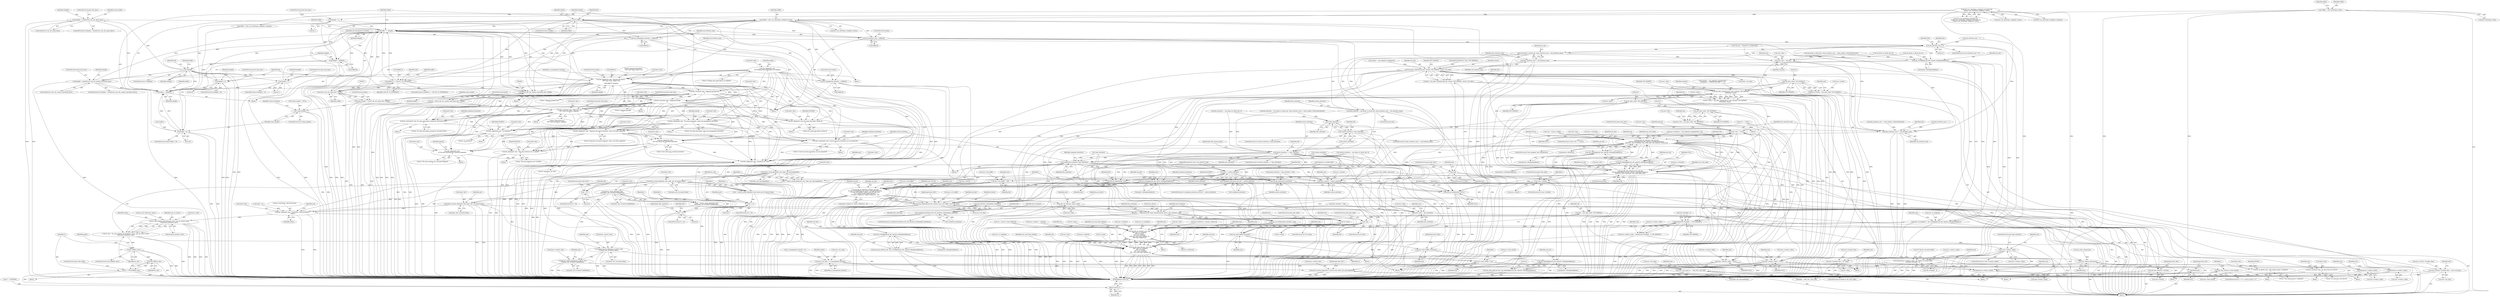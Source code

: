 digraph "0_linux_8835ba4a39cf53f705417b3b3a94eb067673f2c9@API" {
"1000373" [label="(Call,elength < sizeof(struct usb_cdc_union_desc))"];
"1000339" [label="(Call,!elength)"];
"1000333" [label="(Call,elength = buffer[0])"];
"1000454" [label="(Call,buffer += elength)"];
"1000348" [label="(Call,elength = 1)"];
"1000396" [label="(Call,elength < sizeof(struct usb_cdc_country_functional_desc))"];
"1000411" [label="(Call,elength < 4)"];
"1000423" [label="(Call,elength < 5)"];
"1000439" [label="(Call,dev_dbg(&intf->dev, \"Ignoring descriptor: \"\n\t\t\t\t\t\"type %02x, length %ud\n\",\n\t\t\t\t\tbuffer[2], elength))"];
"1000293" [label="(Call,dev_dbg(&intf->dev,\n\t\t\t\t\"Seeking extra descriptors on endpoint\n\"))"];
"1000342" [label="(Call,dev_err(&intf->dev, \"skipping garbage byte\n\"))"];
"1000359" [label="(Call,dev_err(&intf->dev, \"skipping garbage\n\"))"];
"1000381" [label="(Call,dev_err(&intf->dev, \"More than one \"\n\t\t\t\t\t\"union descriptor, skipping ...\n\"))"];
"1000308" [label="(Call,buffer = intf->cur_altsetting->endpoint->extra)"];
"1000277" [label="(Call,intf->cur_altsetting->endpoint->extralen &&\n\t\t\t\tintf->cur_altsetting->endpoint->extra)"];
"1000254" [label="(Call,!buffer)"];
"1000132" [label="(Call,*buffer = intf->altsetting->extra)"];
"1000373" [label="(Call,elength < sizeof(struct usb_cdc_union_desc))"];
"1000403" [label="(Call,(struct usb_cdc_country_functional_desc *)buffer)"];
"1000353" [label="(Call,buffer[1] != USB_DT_CS_INTERFACE)"];
"1000390" [label="(Call,(struct usb_cdc_union_desc *)buffer)"];
"1000451" [label="(Call,buflen -= elength)"];
"1000329" [label="(Call,buflen > 0)"];
"1000466" [label="(Call,dev_dbg(&intf->dev, \"No union descriptor, using call management descriptor\n\"))"];
"1000556" [label="(Call,dev_dbg(&intf->dev, \"no interfaces\n\"))"];
"1000569" [label="(Call,dev_dbg(&intf->dev, \"Separate call control interface. That is not fully supported.\n\"))"];
"1000580" [label="(Call,dev_warn(&intf->dev,\"Control and data interfaces are not separated!\n\"))"];
"1000603" [label="(Call,dev_err(&intf->dev, \"This needs exactly 3 endpoints\n\"))"];
"1000811" [label="(Call,dev_dbg(&intf->dev, \"interfaces are valid\n\"))"];
"1000837" [label="(Call,dev_err(&intf->dev, \"no more free acm devices\n\"))"];
"1001264" [label="(Call,device_create_file(&intf->dev, &dev_attr_bmCapabilities))"];
"1001262" [label="(Call,i = device_create_file(&intf->dev, &dev_attr_bmCapabilities))"];
"1001272" [label="(Call,i < 0)"];
"1001329" [label="(Call,device_create_file(&intf->dev, &dev_attr_wCountryCodes))"];
"1001327" [label="(Call,i = device_create_file(&intf->dev, &dev_attr_wCountryCodes))"];
"1001337" [label="(Call,i < 0)"];
"1001358" [label="(Call,device_create_file(&intf->dev,\n\t\t\t\t\t\t&dev_attr_iCountryCodeRelDate))"];
"1001356" [label="(Call,i = device_create_file(&intf->dev,\n\t\t\t\t\t\t&dev_attr_iCountryCodeRelDate))"];
"1001366" [label="(Call,i < 0)"];
"1001370" [label="(Call,device_remove_file(&intf->dev, &dev_attr_wCountryCodes))"];
"1001433" [label="(Call,dev_info(&intf->dev, \"ttyACM%d: USB ACM device\n\", minor))"];
"1001473" [label="(Call,tty_port_register_device(&acm->port, acm_tty_driver, minor,\n\t\t\t&control_interface->dev))"];
"1001471" [label="(Call,tty_dev = tty_port_register_device(&acm->port, acm_tty_driver, minor,\n\t\t\t&control_interface->dev))"];
"1001485" [label="(Call,IS_ERR(tty_dev))"];
"1001490" [label="(Call,PTR_ERR(tty_dev))"];
"1001488" [label="(Call,rv = PTR_ERR(tty_dev))"];
"1001613" [label="(Return,return rv;)"];
"1001520" [label="(Call,device_remove_file(&acm->control->dev,\n\t\t\t\t&dev_attr_wCountryCodes))"];
"1001529" [label="(Call,device_remove_file(&acm->control->dev,\n\t\t\t\t&dev_attr_iCountryCodeRelDate))"];
"1001542" [label="(Call,device_remove_file(&acm->control->dev, &dev_attr_bmCapabilities))"];
"1000697" [label="(Call,dev_dbg(&intf->dev,\n\t\t\t\t\"Your device has switched interfaces.\n\"))"];
"1000728" [label="(Call,dev_dbg(&intf->dev, \"The data interface isn't available\n\"))"];
"1000801" [label="(Call,dev_dbg(&intf->dev,\n\t\t\t\"The data interface has switched endpoints\n\"))"];
"1000505" [label="(Call,dev_dbg(&intf->dev,\"No union descriptor, giving up\n\"))"];
"1000516" [label="(Call,dev_warn(&intf->dev,\"No union descriptor, testing for castrated device\n\"))"];
"1000388" [label="(Call,union_header = (struct usb_cdc_union_desc *)buffer)"];
"1000458" [label="(Call,!union_header)"];
"1000401" [label="(Call,cfd = (struct usb_cdc_country_functional_desc *)buffer)"];
"1000415" [label="(Call,ac_management_function = buffer[3])"];
"1000896" [label="(Call,acm->ctrl_caps = ac_management_function)"];
"1000905" [label="(Call,acm->ctrl_caps &= ~USB_CDC_CAP_LINE)"];
"1000427" [label="(Call,call_management_function = buffer[3])"];
"1000432" [label="(Call,call_interface_num = buffer[4])"];
"1000462" [label="(Call,call_interface_num > 0)"];
"1000484" [label="(Call,usb_ifnum_to_if(usb_dev, (data_interface_num = call_interface_num)))"];
"1000482" [label="(Call,data_interface = usb_ifnum_to_if(usb_dev, (data_interface_num = call_interface_num)))"];
"1000553" [label="(Call,!data_interface)"];
"1000550" [label="(Call,!control_interface || !data_interface)"];
"1000576" [label="(Call,control_interface == data_interface)"];
"1000703" [label="(Call,swap(control_interface, data_interface))"];
"1000715" [label="(Call,intf != control_interface)"];
"1000712" [label="(Call,!combined_interfaces && intf != control_interface)"];
"1000876" [label="(Call,acm->control = control_interface)"];
"1001259" [label="(Call,usb_set_intfdata(intf, acm))"];
"1001393" [label="(Call,usb_fill_int_urb(acm->ctrlurb, usb_dev,\n\t\t\t usb_rcvintpipe(usb_dev, epctrl->bEndpointAddress),\n\t\t\t acm->ctrl_buffer, ctrlsize, acm_ctrl_irq, acm,\n\t\t\t /* works around buggy devices */\n\t\t\t epctrl->bInterval ? epctrl->bInterval : 16))"];
"1001455" [label="(Call,acm_set_line(acm, &acm->line))"];
"1001461" [label="(Call,usb_driver_claim_interface(&acm_driver, data_interface, acm))"];
"1001466" [label="(Call,usb_set_intfdata(data_interface, acm))"];
"1001588" [label="(Call,acm_read_buffers_free(acm))"];
"1001595" [label="(Call,acm_write_buffers_free(acm))"];
"1001608" [label="(Call,acm_release_minor(acm))"];
"1001610" [label="(Call,kfree(acm))"];
"1001500" [label="(Call,usb_rcvbulkpipe(usb_dev, epread->bEndpointAddress))"];
"1001498" [label="(Call,usb_clear_halt(usb_dev, usb_rcvbulkpipe(usb_dev, epread->bEndpointAddress)))"];
"1001507" [label="(Call,usb_sndbulkpipe(usb_dev, epwrite->bEndpointAddress))"];
"1001505" [label="(Call,usb_clear_halt(usb_dev, usb_sndbulkpipe(usb_dev, epwrite->bEndpointAddress)))"];
"1001590" [label="(Call,usb_free_urb(acm->ctrlurb))"];
"1001598" [label="(Call,usb_free_coherent(usb_dev, ctrlsize, acm->ctrl_buffer, acm->ctrl_dma))"];
"1001552" [label="(Call,usb_set_intfdata(intf, NULL))"];
"1001469" [label="(Call,usb_get_intf(control_interface))"];
"1000725" [label="(Call,usb_interface_claimed(data_interface))"];
"1000722" [label="(Call,!combined_interfaces && usb_interface_claimed(data_interface))"];
"1000881" [label="(Call,acm->data = data_interface)"];
"1000891" [label="(Call,acm->dev = usb_dev)"];
"1001062" [label="(Call,usb_alloc_coherent(acm->dev, readsize, GFP_KERNEL,\n\t\t\t\t\t\t\t\t&rb->dma))"];
"1001058" [label="(Call,rb->base = usb_alloc_coherent(acm->dev, readsize, GFP_KERNEL,\n\t\t\t\t\t\t\t\t&rb->dma))"];
"1001073" [label="(Call,!rb->base)"];
"1001114" [label="(Call,usb_fill_int_urb(urb, acm->dev,\n\t\t\t\t\t acm->rx_endpoint,\n\t\t\t\t\t rb->base,\n\t\t\t\t\t acm->readsize,\n\t\t\t\t\t acm_read_bulk_callback, rb,\n\t\t\t\t\t acm->bInterval))"];
"1001135" [label="(Call,usb_fill_bulk_urb(urb, acm->dev,\n\t\t\t\t\t  acm->rx_endpoint,\n\t\t\t\t\t  rb->base,\n\t\t\t\t\t  acm->readsize,\n\t\t\t\t\t  acm_read_bulk_callback, rb))"];
"1001151" [label="(Call,acm->read_urbs[i] = urb)"];
"1001582" [label="(Call,usb_free_urb(acm->read_urbs[i]))"];
"1001090" [label="(Call,usb_alloc_urb(0, GFP_KERNEL))"];
"1001088" [label="(Call,urb = usb_alloc_urb(0, GFP_KERNEL))"];
"1001094" [label="(Call,!urb)"];
"1001187" [label="(Call,usb_alloc_urb(0, GFP_KERNEL))"];
"1001183" [label="(Call,snd->urb = usb_alloc_urb(0, GFP_KERNEL))"];
"1001191" [label="(Call,snd->urb == NULL)"];
"1001200" [label="(Call,usb_fill_int_urb(snd->urb, usb_dev,\n\t\t\t\tusb_sndintpipe(usb_dev, epwrite->bEndpointAddress),\n\t\t\t\tNULL, acm->writesize, acm_write_bulk, snd, epwrite->bInterval))"];
"1001205" [label="(Call,usb_sndintpipe(usb_dev, epwrite->bEndpointAddress))"];
"1001225" [label="(Call,usb_sndbulkpipe(usb_dev, epwrite->bEndpointAddress))"];
"1001220" [label="(Call,usb_fill_bulk_urb(snd->urb, usb_dev,\n\t\t\t\tusb_sndbulkpipe(usb_dev, epwrite->bEndpointAddress),\n\t\t\t\tNULL, acm->writesize, acm_write_bulk, snd))"];
"1001345" [label="(Call,acm->country_codes = NULL)"];
"1001538" [label="(Call,kfree(acm->country_codes))"];
"1001381" [label="(Call,acm->country_codes = NULL)"];
"1001398" [label="(Call,usb_rcvintpipe(usb_dev, epctrl->bEndpointAddress))"];
"1001283" [label="(Call,kmalloc(cfd->bLength - 4, GFP_KERNEL))"];
"1001279" [label="(Call,acm->country_codes = kmalloc(cfd->bLength - 4, GFP_KERNEL))"];
"1001291" [label="(Call,!acm->country_codes)"];
"1001305" [label="(Call,memcpy(acm->country_codes, (u8 *)&cfd->wCountyCode0,\n\t\t\t\t\t\t\tcfd->bLength - 4))"];
"1001341" [label="(Call,kfree(acm->country_codes))"];
"1001377" [label="(Call,kfree(acm->country_codes))"];
"1001102" [label="(Call,urb->transfer_dma = rb->dma)"];
"1000955" [label="(Call,usb_rcvbulkpipe(usb_dev, epread->bEndpointAddress))"];
"1000951" [label="(Call,acm->rx_endpoint = usb_rcvbulkpipe(usb_dev, epread->bEndpointAddress))"];
"1001002" [label="(Call,usb_alloc_coherent(usb_dev, ctrlsize, GFP_KERNEL, &acm->ctrl_dma))"];
"1001000" [label="(Call,buf = usb_alloc_coherent(usb_dev, ctrlsize, GFP_KERNEL, &acm->ctrl_dma))"];
"1001011" [label="(Call,!buf)"];
"1001014" [label="(Call,acm->ctrl_buffer = buf)"];
"1001029" [label="(Call,usb_alloc_urb(0, GFP_KERNEL))"];
"1001025" [label="(Call,acm->ctrlurb = usb_alloc_urb(0, GFP_KERNEL))"];
"1001033" [label="(Call,!acm->ctrlurb)"];
"1001424" [label="(Call,acm->ctrlurb->transfer_dma = acm->ctrl_dma)"];
"1000486" [label="(Call,data_interface_num = call_interface_num)"];
"1000566" [label="(Call,data_interface_num != call_interface_num)"];
"1000697" [label="(Call,dev_dbg(&intf->dev,\n\t\t\t\t\"Your device has switched interfaces.\n\"))"];
"1001613" [label="(Return,return rv;)"];
"1001505" [label="(Call,usb_clear_halt(usb_dev, usb_sndbulkpipe(usb_dev, epwrite->bEndpointAddress)))"];
"1001600" [label="(Identifier,ctrlsize)"];
"1001610" [label="(Call,kfree(acm))"];
"1000245" [label="(Call,!data_interface)"];
"1001543" [label="(Call,&acm->control->dev)"];
"1000816" [label="(Literal,\"interfaces are valid\n\")"];
"1000484" [label="(Call,usb_ifnum_to_if(usb_dev, (data_interface_num = call_interface_num)))"];
"1000448" [label="(Identifier,elength)"];
"1001520" [label="(Call,device_remove_file(&acm->control->dev,\n\t\t\t\t&dev_attr_wCountryCodes))"];
"1000406" [label="(ControlStructure,break;)"];
"1000490" [label="(Identifier,control_interface)"];
"1000725" [label="(Call,usb_interface_claimed(data_interface))"];
"1001591" [label="(Call,acm->ctrlurb)"];
"1000542" [label="(Call,usb_ifnum_to_if(usb_dev, (data_interface_num = union_header->bSlaveInterface0)))"];
"1001140" [label="(Call,acm->rx_endpoint)"];
"1000830" [label="(Call,acm_alloc_minor(acm))"];
"1001358" [label="(Call,device_create_file(&intf->dev,\n\t\t\t\t\t\t&dev_attr_iCountryCodeRelDate))"];
"1001080" [label="(Identifier,rb)"];
"1000577" [label="(Identifier,control_interface)"];
"1001381" [label="(Call,acm->country_codes = NULL)"];
"1001149" [label="(Identifier,acm_read_bulk_callback)"];
"1000704" [label="(Identifier,control_interface)"];
"1001026" [label="(Call,acm->ctrlurb)"];
"1001226" [label="(Identifier,usb_dev)"];
"1001032" [label="(ControlStructure,if (!acm->ctrlurb))"];
"1000882" [label="(Call,acm->data)"];
"1001404" [label="(Identifier,acm)"];
"1001004" [label="(Identifier,ctrlsize)"];
"1000898" [label="(Identifier,acm)"];
"1000469" [label="(Identifier,intf)"];
"1001214" [label="(Identifier,acm_write_bulk)"];
"1001224" [label="(Identifier,usb_dev)"];
"1001047" [label="(Block,)"];
"1001346" [label="(Call,acm->country_codes)"];
"1000726" [label="(Identifier,data_interface)"];
"1000716" [label="(Identifier,intf)"];
"1000702" [label="(Literal,\"Your device has switched interfaces.\n\")"];
"1000674" [label="(JumpTarget,skip_normal_probe:)"];
"1000300" [label="(Identifier,buflen)"];
"1000382" [label="(Call,&intf->dev)"];
"1001542" [label="(Call,device_remove_file(&acm->control->dev, &dev_attr_bmCapabilities))"];
"1001018" [label="(Identifier,buf)"];
"1000340" [label="(Identifier,elength)"];
"1000723" [label="(Call,!combined_interfaces)"];
"1001175" [label="(Call,*snd = &(acm->wb[i]))"];
"1001210" [label="(Identifier,NULL)"];
"1001474" [label="(Call,&acm->port)"];
"1000574" [label="(Literal,\"Separate call control interface. That is not fully supported.\n\")"];
"1000456" [label="(Identifier,elength)"];
"1001187" [label="(Call,usb_alloc_urb(0, GFP_KERNEL))"];
"1001000" [label="(Call,buf = usb_alloc_coherent(usb_dev, ctrlsize, GFP_KERNEL, &acm->ctrl_dma))"];
"1000364" [label="(Literal,\"skipping garbage\n\")"];
"1000329" [label="(Call,buflen > 0)"];
"1000464" [label="(Literal,0)"];
"1001612" [label="(JumpTarget,alloc_fail:)"];
"1001479" [label="(Identifier,minor)"];
"1001119" [label="(Call,acm->rx_endpoint)"];
"1001480" [label="(Call,&control_interface->dev)"];
"1000572" [label="(Identifier,intf)"];
"1000432" [label="(Call,call_interface_num = buffer[4])"];
"1000164" [label="(Call,interface_to_usbdev(intf))"];
"1000411" [label="(Call,elength < 4)"];
"1000722" [label="(Call,!combined_interfaces && usb_interface_claimed(data_interface))"];
"1001077" [label="(ControlStructure,goto alloc_fail6;)"];
"1001295" [label="(ControlStructure,goto skip_countries;)"];
"1000375" [label="(Call,sizeof(struct usb_cdc_union_desc))"];
"1001397" [label="(Identifier,usb_dev)"];
"1001598" [label="(Call,usb_free_coherent(usb_dev, ctrlsize, acm->ctrl_buffer, acm->ctrl_dma))"];
"1000387" [label="(ControlStructure,goto next_desc;)"];
"1001328" [label="(Identifier,i)"];
"1001265" [label="(Call,&intf->dev)"];
"1001607" [label="(JumpTarget,alloc_fail2:)"];
"1000354" [label="(Call,buffer[1])"];
"1001239" [label="(Identifier,snd)"];
"1001089" [label="(Identifier,urb)"];
"1001159" [label="(Identifier,i)"];
"1000912" [label="(Identifier,acm)"];
"1000370" [label="(Block,)"];
"1001379" [label="(Identifier,acm)"];
"1000424" [label="(Identifier,elength)"];
"1001001" [label="(Identifier,buf)"];
"1000957" [label="(Call,epread->bEndpointAddress)"];
"1001021" [label="(Call,acm_write_buffers_alloc(acm))"];
"1001275" [label="(ControlStructure,goto alloc_fail7;)"];
"1001230" [label="(Identifier,NULL)"];
"1000891" [label="(Call,acm->dev = usb_dev)"];
"1000458" [label="(Call,!union_header)"];
"1001614" [label="(Identifier,rv)"];
"1001424" [label="(Call,acm->ctrlurb->transfer_dma = acm->ctrl_dma)"];
"1001195" [label="(Identifier,NULL)"];
"1001259" [label="(Call,usb_set_intfdata(intf, acm))"];
"1000583" [label="(Identifier,intf)"];
"1001383" [label="(Identifier,acm)"];
"1000429" [label="(Call,buffer[3])"];
"1000467" [label="(Call,&intf->dev)"];
"1001002" [label="(Call,usb_alloc_coherent(usb_dev, ctrlsize, GFP_KERNEL, &acm->ctrl_dma))"];
"1000453" [label="(Identifier,elength)"];
"1000180" [label="(Call,call_interface_num = -1)"];
"1001594" [label="(JumpTarget,alloc_fail5:)"];
"1000253" [label="(ControlStructure,if (!buffer))"];
"1000120" [label="(MethodParameterIn,struct usb_interface *intf)"];
"1001513" [label="(Literal,0)"];
"1001262" [label="(Call,i = device_create_file(&intf->dev, &dev_attr_bmCapabilities))"];
"1001392" [label="(JumpTarget,skip_countries:)"];
"1001015" [label="(Call,acm->ctrl_buffer)"];
"1000578" [label="(Identifier,data_interface)"];
"1001063" [label="(Call,acm->dev)"];
"1001473" [label="(Call,tty_port_register_device(&acm->port, acm_tty_driver, minor,\n\t\t\t&control_interface->dev))"];
"1001334" [label="(Call,&dev_attr_wCountryCodes)"];
"1000868" [label="(Call,acm->writesize = usb_endpoint_maxp(epwrite) * 20)"];
"1001367" [label="(Identifier,i)"];
"1000433" [label="(Identifier,call_interface_num)"];
"1001034" [label="(Call,acm->ctrlurb)"];
"1001536" [label="(Call,&dev_attr_iCountryCodeRelDate)"];
"1000720" [label="(Identifier,ENODEV)"];
"1001189" [label="(Identifier,GFP_KERNEL)"];
"1000848" [label="(Call,ctrlsize = usb_endpoint_maxp(epctrl))"];
"1000836" [label="(Block,)"];
"1000517" [label="(Call,&intf->dev)"];
"1000506" [label="(Call,&intf->dev)"];
"1001279" [label="(Call,acm->country_codes = kmalloc(cfd->bLength - 4, GFP_KERNEL))"];
"1001271" [label="(ControlStructure,if (i < 0))"];
"1000838" [label="(Call,&intf->dev)"];
"1000516" [label="(Call,dev_warn(&intf->dev,\"No union descriptor, testing for castrated device\n\"))"];
"1001430" [label="(Call,acm->ctrl_dma)"];
"1000802" [label="(Call,&intf->dev)"];
"1001601" [label="(Call,acm->ctrl_buffer)"];
"1001073" [label="(Call,!rb->base)"];
"1000952" [label="(Call,acm->rx_endpoint)"];
"1000238" [label="(Call,control_interface = usb_ifnum_to_if(usb_dev, 0))"];
"1001143" [label="(Call,rb->base)"];
"1000400" [label="(ControlStructure,goto next_desc;)"];
"1000347" [label="(Literal,\"skipping garbage byte\n\")"];
"1000561" [label="(Literal,\"no interfaces\n\")"];
"1000505" [label="(Call,dev_dbg(&intf->dev,\"No union descriptor, giving up\n\"))"];
"1000521" [label="(Literal,\"No union descriptor, testing for castrated device\n\")"];
"1001221" [label="(Call,snd->urb)"];
"1000420" [label="(ControlStructure,break;)"];
"1001369" [label="(Block,)"];
"1000362" [label="(Identifier,intf)"];
"1001003" [label="(Identifier,usb_dev)"];
"1000405" [label="(Identifier,buffer)"];
"1000611" [label="(Identifier,EINVAL)"];
"1001290" [label="(ControlStructure,if (!acm->country_codes))"];
"1000422" [label="(ControlStructure,if (elength < 5))"];
"1001463" [label="(Identifier,acm_driver)"];
"1000393" [label="(ControlStructure,break;)"];
"1001292" [label="(Call,acm->country_codes)"];
"1001197" [label="(ControlStructure,if (usb_endpoint_xfer_int(epwrite)))"];
"1001201" [label="(Call,snd->urb)"];
"1001309" [label="(Call,(u8 *)&cfd->wCountyCode0)"];
"1000360" [label="(Call,&intf->dev)"];
"1001152" [label="(Call,acm->read_urbs[i])"];
"1001597" [label="(JumpTarget,alloc_fail4:)"];
"1001173" [label="(Block,)"];
"1001291" [label="(Call,!acm->country_codes)"];
"1000717" [label="(Identifier,control_interface)"];
"1000254" [label="(Call,!buffer)"];
"1000550" [label="(Call,!control_interface || !data_interface)"];
"1000134" [label="(Call,intf->altsetting->extra)"];
"1000390" [label="(Call,(struct usb_cdc_union_desc *)buffer)"];
"1000440" [label="(Call,&intf->dev)"];
"1000504" [label="(Block,)"];
"1001058" [label="(Call,rb->base = usb_alloc_coherent(acm->dev, readsize, GFP_KERNEL,\n\t\t\t\t\t\t\t\t&rb->dma))"];
"1001385" [label="(Identifier,NULL)"];
"1001191" [label="(Call,snd->urb == NULL)"];
"1001049" [label="(Call,*rb = &(acm->read_buffers[i]))"];
"1000892" [label="(Call,acm->dev)"];
"1001115" [label="(Identifier,urb)"];
"1001498" [label="(Call,usb_clear_halt(usb_dev, usb_rcvbulkpipe(usb_dev, epread->bEndpointAddress)))"];
"1001484" [label="(ControlStructure,if (IS_ERR(tty_dev)))"];
"1000549" [label="(ControlStructure,if (!control_interface || !data_interface))"];
"1000434" [label="(Call,buffer[4])"];
"1001398" [label="(Call,usb_rcvintpipe(usb_dev, epctrl->bEndpointAddress))"];
"1000449" [label="(ControlStructure,break;)"];
"1001116" [label="(Call,acm->dev)"];
"1000515" [label="(Block,)"];
"1001095" [label="(Identifier,urb)"];
"1001190" [label="(ControlStructure,if (snd->urb == NULL))"];
"1000293" [label="(Call,dev_dbg(&intf->dev,\n\t\t\t\t\"Seeking extra descriptors on endpoint\n\"))"];
"1000570" [label="(Call,&intf->dev)"];
"1000185" [label="(Call,data_interface_num = -1)"];
"1001425" [label="(Call,acm->ctrlurb->transfer_dma)"];
"1001092" [label="(Identifier,GFP_KERNEL)"];
"1000374" [label="(Identifier,elength)"];
"1001506" [label="(Identifier,usb_dev)"];
"1001220" [label="(Call,usb_fill_bulk_urb(snd->urb, usb_dev,\n\t\t\t\tusb_sndbulkpipe(usb_dev, epwrite->bEndpointAddress),\n\t\t\t\tNULL, acm->writesize, acm_write_bulk, snd))"];
"1001010" [label="(ControlStructure,if (!buf))"];
"1001277" [label="(Identifier,cfd)"];
"1001040" [label="(Identifier,i)"];
"1001486" [label="(Identifier,tty_dev)"];
"1000277" [label="(Call,intf->cur_altsetting->endpoint->extralen &&\n\t\t\t\tintf->cur_altsetting->endpoint->extra)"];
"1000328" [label="(ControlStructure,while (buflen > 0))"];
"1001495" [label="(Identifier,quirks)"];
"1000811" [label="(Call,dev_dbg(&intf->dev, \"interfaces are valid\n\"))"];
"1001339" [label="(Literal,0)"];
"1001472" [label="(Identifier,tty_dev)"];
"1000555" [label="(Block,)"];
"1000309" [label="(Identifier,buffer)"];
"1001337" [label="(Call,i < 0)"];
"1000417" [label="(Call,buffer[3])"];
"1000510" [label="(Literal,\"No union descriptor, giving up\n\")"];
"1000427" [label="(Call,call_management_function = buffer[3])"];
"1001014" [label="(Call,acm->ctrl_buffer = buf)"];
"1000731" [label="(Identifier,intf)"];
"1000141" [label="(Identifier,buflen)"];
"1001289" [label="(Identifier,GFP_KERNEL)"];
"1001466" [label="(Call,usb_set_intfdata(data_interface, acm))"];
"1000332" [label="(Block,)"];
"1000905" [label="(Call,acm->ctrl_caps &= ~USB_CDC_CAP_LINE)"];
"1001306" [label="(Call,acm->country_codes)"];
"1001059" [label="(Call,rb->base)"];
"1000451" [label="(Call,buflen -= elength)"];
"1000240" [label="(Call,usb_ifnum_to_if(usb_dev, 0))"];
"1001199" [label="(Identifier,epwrite)"];
"1001366" [label="(Call,i < 0)"];
"1000457" [label="(ControlStructure,if (!union_header))"];
"1001207" [label="(Call,epwrite->bEndpointAddress)"];
"1001368" [label="(Literal,0)"];
"1000481" [label="(ControlStructure,else)"];
"1000800" [label="(Block,)"];
"1000727" [label="(Block,)"];
"1001420" [label="(Identifier,acm)"];
"1000712" [label="(Call,!combined_interfaces && intf != control_interface)"];
"1000445" [label="(Call,buffer[2])"];
"1000713" [label="(Call,!combined_interfaces)"];
"1001456" [label="(Identifier,acm)"];
"1001439" [label="(Identifier,minor)"];
"1001075" [label="(Identifier,rb)"];
"1000310" [label="(Call,intf->cur_altsetting->endpoint->extra)"];
"1001352" [label="(Identifier,acm)"];
"1001206" [label="(Identifier,usb_dev)"];
"1000466" [label="(Call,dev_dbg(&intf->dev, \"No union descriptor, using call management descriptor\n\"))"];
"1001135" [label="(Call,usb_fill_bulk_urb(urb, acm->dev,\n\t\t\t\t\t  acm->rx_endpoint,\n\t\t\t\t\t  rb->base,\n\t\t\t\t\t  acm->readsize,\n\t\t\t\t\t  acm_read_bulk_callback, rb))"];
"1001461" [label="(Call,usb_driver_claim_interface(&acm_driver, data_interface, acm))"];
"1001399" [label="(Identifier,usb_dev)"];
"1001489" [label="(Identifier,rv)"];
"1000896" [label="(Call,acm->ctrl_caps = ac_management_function)"];
"1000581" [label="(Call,&intf->dev)"];
"1000977" [label="(Call,tty_port_init(&acm->port))"];
"1000900" [label="(Identifier,ac_management_function)"];
"1001111" [label="(Identifier,acm)"];
"1000388" [label="(Call,union_header = (struct usb_cdc_union_desc *)buffer)"];
"1000202" [label="(Call,rv = -ENOMEM)"];
"1000124" [label="(Call,*union_header = NULL)"];
"1001403" [label="(Call,acm->ctrl_buffer)"];
"1001066" [label="(Identifier,readsize)"];
"1000459" [label="(Identifier,union_header)"];
"1001103" [label="(Call,urb->transfer_dma)"];
"1000331" [label="(Literal,0)"];
"1001154" [label="(Identifier,acm)"];
"1000554" [label="(Identifier,data_interface)"];
"1001130" [label="(Call,acm->bInterval)"];
"1000415" [label="(Call,ac_management_function = buffer[3])"];
"1001035" [label="(Identifier,acm)"];
"1000271" [label="(Call,intf->cur_altsetting->endpoint &&\n\t\t\t\tintf->cur_altsetting->endpoint->extralen &&\n\t\t\t\tintf->cur_altsetting->endpoint->extra)"];
"1000880" [label="(Identifier,control_interface)"];
"1000465" [label="(Block,)"];
"1000602" [label="(Block,)"];
"1001329" [label="(Call,device_create_file(&intf->dev, &dev_attr_wCountryCodes))"];
"1000962" [label="(Identifier,acm)"];
"1001465" [label="(Identifier,acm)"];
"1000951" [label="(Call,acm->rx_endpoint = usb_rcvbulkpipe(usb_dev, epread->bEndpointAddress))"];
"1000372" [label="(ControlStructure,if (elength < sizeof(struct usb_cdc_union_desc)))"];
"1001499" [label="(Identifier,usb_dev)"];
"1001469" [label="(Call,usb_get_intf(control_interface))"];
"1000341" [label="(Block,)"];
"1000721" [label="(ControlStructure,if (!combined_interfaces && usb_interface_claimed(data_interface)))"];
"1000462" [label="(Call,call_interface_num > 0)"];
"1001011" [label="(Call,!buf)"];
"1000428" [label="(Identifier,call_management_function)"];
"1001113" [label="(Block,)"];
"1000335" [label="(Call,buffer[0])"];
"1000703" [label="(Call,swap(control_interface, data_interface))"];
"1000355" [label="(Identifier,buffer)"];
"1001305" [label="(Call,memcpy(acm->country_codes, (u8 *)&cfd->wCountyCode0,\n\t\t\t\t\t\t\tcfd->bLength - 4))"];
"1001608" [label="(Call,acm_release_minor(acm))"];
"1001016" [label="(Identifier,acm)"];
"1001553" [label="(Identifier,intf)"];
"1001074" [label="(Call,rb->base)"];
"1000837" [label="(Call,dev_err(&intf->dev, \"no more free acm devices\n\"))"];
"1000970" [label="(Call,acm->bInterval = epread->bInterval)"];
"1001022" [label="(Identifier,acm)"];
"1000368" [label="(Identifier,buffer)"];
"1000255" [label="(Identifier,buffer)"];
"1001091" [label="(Literal,0)"];
"1001340" [label="(Block,)"];
"1000824" [label="(Call,acm == NULL)"];
"1001519" [label="(Block,)"];
"1000357" [label="(Identifier,USB_DT_CS_INTERFACE)"];
"1001263" [label="(Identifier,i)"];
"1000478" [label="(Call,usb_ifnum_to_if(usb_dev, 0))"];
"1000392" [label="(Identifier,buffer)"];
"1001341" [label="(Call,kfree(acm->country_codes))"];
"1000915" [label="(Call,acm->readsize = readsize)"];
"1001530" [label="(Call,&acm->control->dev)"];
"1001438" [label="(Literal,\"ttyACM%d: USB ACM device\n\")"];
"1001298" [label="(Identifier,acm)"];
"1001604" [label="(Call,acm->ctrl_dma)"];
"1000377" [label="(ControlStructure,goto next_desc;)"];
"1001388" [label="(Identifier,acm)"];
"1000698" [label="(Call,&intf->dev)"];
"1001464" [label="(Identifier,data_interface)"];
"1001443" [label="(Identifier,acm)"];
"1000471" [label="(Literal,\"No union descriptor, using call management descriptor\n\")"];
"1000398" [label="(Call,sizeof(struct usb_cdc_country_functional_desc))"];
"1000576" [label="(Call,control_interface == data_interface)"];
"1000426" [label="(ControlStructure,goto next_desc;)"];
"1001106" [label="(Call,rb->dma)"];
"1000172" [label="(Call,ac_management_function = 0)"];
"1000349" [label="(Identifier,elength)"];
"1001235" [label="(Identifier,snd)"];
"1000903" [label="(Identifier,quirks)"];
"1000909" [label="(Identifier,~USB_CDC_CAP_LINE)"];
"1001400" [label="(Call,epctrl->bEndpointAddress)"];
"1000380" [label="(Block,)"];
"1001471" [label="(Call,tty_dev = tty_port_register_device(&acm->port, acm_tty_driver, minor,\n\t\t\t&control_interface->dev))"];
"1000844" [label="(Identifier,acm)"];
"1000580" [label="(Call,dev_warn(&intf->dev,\"Control and data interfaces are not separated!\n\"))"];
"1001615" [label="(MethodReturn,static int)"];
"1000806" [label="(Literal,\"The data interface has switched endpoints\n\")"];
"1001157" [label="(Identifier,urb)"];
"1001409" [label="(Call,epctrl->bInterval ? epctrl->bInterval : 16)"];
"1000559" [label="(Identifier,intf)"];
"1000373" [label="(Call,elength < sizeof(struct usb_cdc_union_desc))"];
"1001219" [label="(ControlStructure,else)"];
"1001264" [label="(Call,device_create_file(&intf->dev, &dev_attr_bmCapabilities))"];
"1001551" [label="(JumpTarget,alloc_fail7:)"];
"1000895" [label="(Identifier,usb_dev)"];
"1000132" [label="(Call,*buffer = intf->altsetting->extra)"];
"1001377" [label="(Call,kfree(acm->country_codes))"];
"1001583" [label="(Call,acm->read_urbs[i])"];
"1000881" [label="(Call,acm->data = data_interface)"];
"1000339" [label="(Call,!elength)"];
"1001507" [label="(Call,usb_sndbulkpipe(usb_dev, epwrite->bEndpointAddress))"];
"1001184" [label="(Call,snd->urb)"];
"1001327" [label="(Call,i = device_create_file(&intf->dev, &dev_attr_wCountryCodes))"];
"1001533" [label="(Identifier,acm)"];
"1000412" [label="(Identifier,elength)"];
"1000842" [label="(Literal,\"no more free acm devices\n\")"];
"1000523" [label="(Identifier,combined_interfaces)"];
"1000260" [label="(Identifier,intf)"];
"1000381" [label="(Call,dev_err(&intf->dev, \"More than one \"\n\t\t\t\t\t\"union descriptor, skipping ...\n\"))"];
"1000715" [label="(Call,intf != control_interface)"];
"1001193" [label="(Identifier,snd)"];
"1001529" [label="(Call,device_remove_file(&acm->control->dev,\n\t\t\t\t&dev_attr_iCountryCodeRelDate))"];
"1001609" [label="(Identifier,acm)"];
"1000488" [label="(Identifier,call_interface_num)"];
"1000551" [label="(Call,!control_interface)"];
"1001373" [label="(Identifier,intf)"];
"1001549" [label="(Call,&dev_attr_bmCapabilities)"];
"1001231" [label="(Call,acm->writesize)"];
"1001436" [label="(Identifier,intf)"];
"1000743" [label="(Identifier,data_interface)"];
"1000267" [label="(Call,!buflen)"];
"1000906" [label="(Call,acm->ctrl_caps)"];
"1000333" [label="(Call,elength = buffer[0])"];
"1000342" [label="(Call,dev_err(&intf->dev, \"skipping garbage byte\n\"))"];
"1000474" [label="(Identifier,quirks)"];
"1000268" [label="(Identifier,buflen)"];
"1001490" [label="(Call,PTR_ERR(tty_dev))"];
"1001554" [label="(Identifier,NULL)"];
"1000812" [label="(Call,&intf->dev)"];
"1001025" [label="(Call,acm->ctrlurb = usb_alloc_urb(0, GFP_KERNEL))"];
"1000352" [label="(ControlStructure,if (buffer[1] != USB_DT_CS_INTERFACE))"];
"1001492" [label="(ControlStructure,goto alloc_fail8;)"];
"1000852" [label="(Call,readsize = usb_endpoint_maxp(epread) *\n\t\t\t\t(quirks == SINGLE_RX_URB ? 1 : 2))"];
"1001491" [label="(Identifier,tty_dev)"];
"1001338" [label="(Identifier,i)"];
"1001030" [label="(Literal,0)"];
"1001573" [label="(ControlStructure,for (i = 0; i < num_rx_buf; i++))"];
"1000711" [label="(ControlStructure,if (!combined_interfaces && intf != control_interface))"];
"1000395" [label="(ControlStructure,if (elength < sizeof(struct usb_cdc_country_functional_desc)))"];
"1000565" [label="(ControlStructure,if (data_interface_num != call_interface_num))"];
"1001538" [label="(Call,kfree(acm->country_codes))"];
"1001345" [label="(Call,acm->country_codes = NULL)"];
"1000553" [label="(Call,!data_interface)"];
"1001200" [label="(Call,usb_fill_int_urb(snd->urb, usb_dev,\n\t\t\t\tusb_sndintpipe(usb_dev, epwrite->bEndpointAddress),\n\t\t\t\tNULL, acm->writesize, acm_write_bulk, snd, epwrite->bInterval))"];
"1001099" [label="(Identifier,urb)"];
"1000564" [label="(Identifier,ENODEV)"];
"1000585" [label="(Literal,\"Control and data interfaces are not separated!\n\")"];
"1000567" [label="(Identifier,data_interface_num)"];
"1001261" [label="(Identifier,acm)"];
"1001497" [label="(Block,)"];
"1001356" [label="(Call,i = device_create_file(&intf->dev,\n\t\t\t\t\t\t&dev_attr_iCountryCodeRelDate))"];
"1001225" [label="(Call,usb_sndbulkpipe(usb_dev, epwrite->bEndpointAddress))"];
"1001205" [label="(Call,usb_sndintpipe(usb_dev, epwrite->bEndpointAddress))"];
"1001293" [label="(Identifier,acm)"];
"1001273" [label="(Identifier,i)"];
"1001336" [label="(ControlStructure,if (i < 0))"];
"1001347" [label="(Identifier,acm)"];
"1001031" [label="(Identifier,GFP_KERNEL)"];
"1000513" [label="(Identifier,ENODEV)"];
"1001595" [label="(Call,acm_write_buffers_free(acm))"];
"1000476" [label="(Call,data_interface = usb_ifnum_to_if(usb_dev, 0))"];
"1000883" [label="(Identifier,acm)"];
"1000486" [label="(Call,data_interface_num = call_interface_num)"];
"1000877" [label="(Call,acm->control)"];
"1001183" [label="(Call,snd->urb = usb_alloc_urb(0, GFP_KERNEL))"];
"1001096" [label="(ControlStructure,goto alloc_fail6;)"];
"1000397" [label="(Identifier,elength)"];
"1000386" [label="(Literal,\"More than one \"\n\t\t\t\t\t\"union descriptor, skipping ...\n\")"];
"1001033" [label="(Call,!acm->ctrlurb)"];
"1001280" [label="(Call,acm->country_codes)"];
"1001272" [label="(Call,i < 0)"];
"1000162" [label="(Call,*usb_dev = interface_to_usbdev(intf))"];
"1000425" [label="(Literal,5)"];
"1001114" [label="(Call,usb_fill_int_urb(urb, acm->dev,\n\t\t\t\t\t acm->rx_endpoint,\n\t\t\t\t\t rb->base,\n\t\t\t\t\t acm->readsize,\n\t\t\t\t\t acm_read_bulk_callback, rb,\n\t\t\t\t\t acm->bInterval))"];
"1000724" [label="(Identifier,combined_interfaces)"];
"1001067" [label="(Identifier,GFP_KERNEL)"];
"1000334" [label="(Identifier,elength)"];
"1001590" [label="(Call,usb_free_urb(acm->ctrlurb))"];
"1001150" [label="(Identifier,rb)"];
"1001540" [label="(Identifier,acm)"];
"1001508" [label="(Identifier,usb_dev)"];
"1001136" [label="(Identifier,urb)"];
"1000733" [label="(Literal,\"The data interface isn't available\n\")"];
"1000308" [label="(Call,buffer = intf->cur_altsetting->endpoint->extra)"];
"1000379" [label="(Identifier,union_header)"];
"1001371" [label="(Call,&intf->dev)"];
"1000414" [label="(ControlStructure,goto next_desc;)"];
"1000285" [label="(Call,intf->cur_altsetting->endpoint->extra)"];
"1001455" [label="(Call,acm_set_line(acm, &acm->line))"];
"1000353" [label="(Call,buffer[1] != USB_DT_CS_INTERFACE)"];
"1000455" [label="(Identifier,buffer)"];
"1000423" [label="(Call,elength < 5)"];
"1001552" [label="(Call,usb_set_intfdata(intf, NULL))"];
"1001557" [label="(Identifier,i)"];
"1001278" [label="(Block,)"];
"1001005" [label="(Identifier,GFP_KERNEL)"];
"1000461" [label="(ControlStructure,if (call_interface_num > 0))"];
"1001363" [label="(Call,&dev_attr_iCountryCodeRelDate)"];
"1000604" [label="(Call,&intf->dev)"];
"1000482" [label="(Call,data_interface = usb_ifnum_to_if(usb_dev, (data_interface_num = call_interface_num)))"];
"1001284" [label="(Call,cfd->bLength - 4)"];
"1001151" [label="(Call,acm->read_urbs[i] = urb)"];
"1001527" [label="(Call,&dev_attr_wCountryCodes)"];
"1000818" [label="(Identifier,acm)"];
"1001129" [label="(Identifier,rb)"];
"1000437" [label="(ControlStructure,break;)"];
"1000292" [label="(Block,)"];
"1001500" [label="(Call,usb_rcvbulkpipe(usb_dev, epread->bEndpointAddress))"];
"1001589" [label="(Identifier,acm)"];
"1000345" [label="(Identifier,intf)"];
"1000439" [label="(Call,dev_dbg(&intf->dev, \"Ignoring descriptor: \"\n\t\t\t\t\t\"type %02x, length %ud\n\",\n\t\t\t\t\tbuffer[2], elength))"];
"1000527" [label="(Call,data_interface = intf)"];
"1000396" [label="(Call,elength < sizeof(struct usb_cdc_country_functional_desc))"];
"1001274" [label="(Literal,0)"];
"1000410" [label="(ControlStructure,if (elength < 4))"];
"1000278" [label="(Call,intf->cur_altsetting->endpoint->extralen)"];
"1001134" [label="(Block,)"];
"1001582" [label="(Call,usb_free_urb(acm->read_urbs[i]))"];
"1000587" [label="(Identifier,combined_interfaces)"];
"1001188" [label="(Literal,0)"];
"1000487" [label="(Identifier,data_interface_num)"];
"1000485" [label="(Identifier,usb_dev)"];
"1000801" [label="(Call,dev_dbg(&intf->dev,\n\t\t\t\"The data interface has switched endpoints\n\"))"];
"1000463" [label="(Identifier,call_interface_num)"];
"1001588" [label="(Call,acm_read_buffers_free(acm))"];
"1001581" [label="(Identifier,i)"];
"1001467" [label="(Identifier,data_interface)"];
"1000876" [label="(Call,acm->control = control_interface)"];
"1000534" [label="(Identifier,control_interface)"];
"1000901" [label="(ControlStructure,if (quirks & NO_CAP_LINE))"];
"1001370" [label="(Call,device_remove_file(&intf->dev, &dev_attr_wCountryCodes))"];
"1001122" [label="(Call,rb->base)"];
"1001211" [label="(Call,acm->writesize)"];
"1001029" [label="(Call,usb_alloc_urb(0, GFP_KERNEL))"];
"1000540" [label="(Call,data_interface = usb_ifnum_to_if(usb_dev, (data_interface_num = union_header->bSlaveInterface0)))"];
"1001012" [label="(Identifier,buf)"];
"1001196" [label="(ControlStructure,goto alloc_fail7;)"];
"1001342" [label="(Call,acm->country_codes)"];
"1000603" [label="(Call,dev_err(&intf->dev, \"This needs exactly 3 endpoints\n\"))"];
"1000454" [label="(Call,buffer += elength)"];
"1001407" [label="(Identifier,acm_ctrl_irq)"];
"1000736" [label="(Identifier,EBUSY)"];
"1001509" [label="(Call,epwrite->bEndpointAddress)"];
"1001546" [label="(Identifier,acm)"];
"1001462" [label="(Call,&acm_driver)"];
"1001521" [label="(Call,&acm->control->dev)"];
"1000294" [label="(Call,&intf->dev)"];
"1001433" [label="(Call,dev_info(&intf->dev, \"ttyACM%d: USB ACM device\n\", minor))"];
"1000897" [label="(Call,acm->ctrl_caps)"];
"1000499" [label="(Identifier,intf)"];
"1001128" [label="(Identifier,acm_read_bulk_callback)"];
"1001137" [label="(Call,acm->dev)"];
"1001457" [label="(Call,&acm->line)"];
"1001599" [label="(Identifier,usb_dev)"];
"1000299" [label="(Call,buflen = intf->cur_altsetting->endpoint->extralen)"];
"1001408" [label="(Identifier,acm)"];
"1000714" [label="(Identifier,combined_interfaces)"];
"1001596" [label="(Identifier,acm)"];
"1000569" [label="(Call,dev_dbg(&intf->dev, \"Separate call control interface. That is not fully supported.\n\"))"];
"1001487" [label="(Block,)"];
"1000350" [label="(Literal,1)"];
"1001006" [label="(Call,&acm->ctrl_dma)"];
"1001434" [label="(Call,&intf->dev)"];
"1000359" [label="(Call,dev_err(&intf->dev, \"skipping garbage\n\"))"];
"1000568" [label="(Identifier,call_interface_num)"];
"1000343" [label="(Call,&intf->dev)"];
"1000575" [label="(ControlStructure,if (control_interface == data_interface))"];
"1001068" [label="(Call,&rb->dma)"];
"1000452" [label="(Identifier,buflen)"];
"1000557" [label="(Call,&intf->dev)"];
"1001216" [label="(Call,epwrite->bInterval)"];
"1001204" [label="(Identifier,usb_dev)"];
"1000566" [label="(Call,data_interface_num != call_interface_num)"];
"1001343" [label="(Identifier,acm)"];
"1000483" [label="(Identifier,data_interface)"];
"1000298" [label="(Literal,\"Seeking extra descriptors on endpoint\n\")"];
"1001468" [label="(Identifier,acm)"];
"1000579" [label="(Block,)"];
"1001488" [label="(Call,rv = PTR_ERR(tty_dev))"];
"1000403" [label="(Call,(struct usb_cdc_country_functional_desc *)buffer)"];
"1001283" [label="(Call,kmalloc(cfd->bLength - 4, GFP_KERNEL))"];
"1000401" [label="(Call,cfd = (struct usb_cdc_country_functional_desc *)buffer)"];
"1001359" [label="(Call,&intf->dev)"];
"1000608" [label="(Literal,\"This needs exactly 3 endpoints\n\")"];
"1001102" [label="(Call,urb->transfer_dma = rb->dma)"];
"1001192" [label="(Call,snd->urb)"];
"1000413" [label="(Literal,4)"];
"1000122" [label="(Block,)"];
"1000808" [label="(Identifier,epread)"];
"1000247" [label="(Call,!control_interface)"];
"1000358" [label="(Block,)"];
"1000338" [label="(ControlStructure,if (!elength))"];
"1000330" [label="(Identifier,buflen)"];
"1000348" [label="(Call,elength = 1)"];
"1000729" [label="(Call,&intf->dev)"];
"1000888" [label="(Identifier,acm)"];
"1000956" [label="(Identifier,usb_dev)"];
"1001382" [label="(Call,acm->country_codes)"];
"1000819" [label="(Call,kzalloc(sizeof(struct acm), GFP_KERNEL))"];
"1001146" [label="(Call,acm->readsize)"];
"1001470" [label="(Identifier,control_interface)"];
"1001485" [label="(Call,IS_ERR(tty_dev))"];
"1001393" [label="(Call,usb_fill_int_urb(acm->ctrlurb, usb_dev,\n\t\t\t usb_rcvintpipe(usb_dev, epctrl->bEndpointAddress),\n\t\t\t acm->ctrl_buffer, ctrlsize, acm_ctrl_irq, acm,\n\t\t\t /* works around buggy devices */\n\t\t\t epctrl->bInterval ? epctrl->bInterval : 16))"];
"1000728" [label="(Call,dev_dbg(&intf->dev, \"The data interface isn't available\n\"))"];
"1001322" [label="(Identifier,acm)"];
"1001315" [label="(Call,cfd->bLength - 4)"];
"1001227" [label="(Call,epwrite->bEndpointAddress)"];
"1000351" [label="(ControlStructure,goto next_desc;)"];
"1001357" [label="(Identifier,i)"];
"1001330" [label="(Call,&intf->dev)"];
"1001234" [label="(Identifier,acm_write_bulk)"];
"1001375" [label="(Call,&dev_attr_wCountryCodes)"];
"1000705" [label="(Identifier,data_interface)"];
"1001072" [label="(ControlStructure,if (!rb->base))"];
"1001269" [label="(Call,&dev_attr_bmCapabilities)"];
"1001125" [label="(Call,acm->readsize)"];
"1001478" [label="(Identifier,acm_tty_driver)"];
"1001394" [label="(Call,acm->ctrlurb)"];
"1000365" [label="(ControlStructure,goto next_desc;)"];
"1000696" [label="(Block,)"];
"1001539" [label="(Call,acm->country_codes)"];
"1000416" [label="(Identifier,ac_management_function)"];
"1001260" [label="(Identifier,intf)"];
"1000402" [label="(Identifier,cfd)"];
"1001406" [label="(Identifier,ctrlsize)"];
"1000444" [label="(Literal,\"Ignoring descriptor: \"\n\t\t\t\t\t\"type %02x, length %ud\n\")"];
"1001378" [label="(Call,acm->country_codes)"];
"1000525" [label="(Call,control_interface = data_interface = intf)"];
"1001013" [label="(ControlStructure,goto alloc_fail2;)"];
"1001365" [label="(ControlStructure,if (i < 0))"];
"1000556" [label="(Call,dev_dbg(&intf->dev, \"no interfaces\n\"))"];
"1001090" [label="(Call,usb_alloc_urb(0, GFP_KERNEL))"];
"1001215" [label="(Identifier,snd)"];
"1001088" [label="(Call,urb = usb_alloc_urb(0, GFP_KERNEL))"];
"1001592" [label="(Identifier,acm)"];
"1001094" [label="(Call,!urb)"];
"1000133" [label="(Identifier,buffer)"];
"1000389" [label="(Identifier,union_header)"];
"1000885" [label="(Identifier,data_interface)"];
"1001093" [label="(ControlStructure,if (!urb))"];
"1000833" [label="(Call,minor < 0)"];
"1000544" [label="(Call,data_interface_num = union_header->bSlaveInterface0)"];
"1001062" [label="(Call,usb_alloc_coherent(acm->dev, readsize, GFP_KERNEL,\n\t\t\t\t\t\t\t\t&rb->dma))"];
"1001501" [label="(Identifier,usb_dev)"];
"1001611" [label="(Identifier,acm)"];
"1001502" [label="(Call,epread->bEndpointAddress)"];
"1001037" [label="(ControlStructure,goto alloc_fail5;)"];
"1001349" [label="(Identifier,NULL)"];
"1000955" [label="(Call,usb_rcvbulkpipe(usb_dev, epread->bEndpointAddress))"];
"1000373" -> "1000372"  [label="AST: "];
"1000373" -> "1000375"  [label="CFG: "];
"1000374" -> "1000373"  [label="AST: "];
"1000375" -> "1000373"  [label="AST: "];
"1000377" -> "1000373"  [label="CFG: "];
"1000379" -> "1000373"  [label="CFG: "];
"1000373" -> "1001615"  [label="DDG: "];
"1000373" -> "1001615"  [label="DDG: "];
"1000339" -> "1000373"  [label="DDG: "];
"1000373" -> "1000451"  [label="DDG: "];
"1000373" -> "1000454"  [label="DDG: "];
"1000339" -> "1000338"  [label="AST: "];
"1000339" -> "1000340"  [label="CFG: "];
"1000340" -> "1000339"  [label="AST: "];
"1000345" -> "1000339"  [label="CFG: "];
"1000355" -> "1000339"  [label="CFG: "];
"1000339" -> "1001615"  [label="DDG: "];
"1000339" -> "1001615"  [label="DDG: "];
"1000333" -> "1000339"  [label="DDG: "];
"1000339" -> "1000396"  [label="DDG: "];
"1000339" -> "1000411"  [label="DDG: "];
"1000339" -> "1000423"  [label="DDG: "];
"1000339" -> "1000439"  [label="DDG: "];
"1000339" -> "1000451"  [label="DDG: "];
"1000339" -> "1000454"  [label="DDG: "];
"1000333" -> "1000332"  [label="AST: "];
"1000333" -> "1000335"  [label="CFG: "];
"1000334" -> "1000333"  [label="AST: "];
"1000335" -> "1000333"  [label="AST: "];
"1000340" -> "1000333"  [label="CFG: "];
"1000333" -> "1001615"  [label="DDG: "];
"1000454" -> "1000333"  [label="DDG: "];
"1000308" -> "1000333"  [label="DDG: "];
"1000254" -> "1000333"  [label="DDG: "];
"1000454" -> "1000332"  [label="AST: "];
"1000454" -> "1000456"  [label="CFG: "];
"1000455" -> "1000454"  [label="AST: "];
"1000456" -> "1000454"  [label="AST: "];
"1000330" -> "1000454"  [label="CFG: "];
"1000454" -> "1001615"  [label="DDG: "];
"1000454" -> "1001615"  [label="DDG: "];
"1000454" -> "1000353"  [label="DDG: "];
"1000454" -> "1000390"  [label="DDG: "];
"1000454" -> "1000403"  [label="DDG: "];
"1000454" -> "1000415"  [label="DDG: "];
"1000454" -> "1000427"  [label="DDG: "];
"1000454" -> "1000432"  [label="DDG: "];
"1000454" -> "1000439"  [label="DDG: "];
"1000348" -> "1000454"  [label="DDG: "];
"1000396" -> "1000454"  [label="DDG: "];
"1000411" -> "1000454"  [label="DDG: "];
"1000423" -> "1000454"  [label="DDG: "];
"1000439" -> "1000454"  [label="DDG: "];
"1000439" -> "1000454"  [label="DDG: "];
"1000308" -> "1000454"  [label="DDG: "];
"1000403" -> "1000454"  [label="DDG: "];
"1000353" -> "1000454"  [label="DDG: "];
"1000254" -> "1000454"  [label="DDG: "];
"1000390" -> "1000454"  [label="DDG: "];
"1000348" -> "1000341"  [label="AST: "];
"1000348" -> "1000350"  [label="CFG: "];
"1000349" -> "1000348"  [label="AST: "];
"1000350" -> "1000348"  [label="AST: "];
"1000351" -> "1000348"  [label="CFG: "];
"1000348" -> "1000451"  [label="DDG: "];
"1000396" -> "1000395"  [label="AST: "];
"1000396" -> "1000398"  [label="CFG: "];
"1000397" -> "1000396"  [label="AST: "];
"1000398" -> "1000396"  [label="AST: "];
"1000400" -> "1000396"  [label="CFG: "];
"1000402" -> "1000396"  [label="CFG: "];
"1000396" -> "1001615"  [label="DDG: "];
"1000396" -> "1001615"  [label="DDG: "];
"1000396" -> "1000451"  [label="DDG: "];
"1000411" -> "1000410"  [label="AST: "];
"1000411" -> "1000413"  [label="CFG: "];
"1000412" -> "1000411"  [label="AST: "];
"1000413" -> "1000411"  [label="AST: "];
"1000414" -> "1000411"  [label="CFG: "];
"1000416" -> "1000411"  [label="CFG: "];
"1000411" -> "1001615"  [label="DDG: "];
"1000411" -> "1001615"  [label="DDG: "];
"1000411" -> "1000451"  [label="DDG: "];
"1000423" -> "1000422"  [label="AST: "];
"1000423" -> "1000425"  [label="CFG: "];
"1000424" -> "1000423"  [label="AST: "];
"1000425" -> "1000423"  [label="AST: "];
"1000426" -> "1000423"  [label="CFG: "];
"1000428" -> "1000423"  [label="CFG: "];
"1000423" -> "1001615"  [label="DDG: "];
"1000423" -> "1001615"  [label="DDG: "];
"1000423" -> "1000451"  [label="DDG: "];
"1000439" -> "1000370"  [label="AST: "];
"1000439" -> "1000448"  [label="CFG: "];
"1000440" -> "1000439"  [label="AST: "];
"1000444" -> "1000439"  [label="AST: "];
"1000445" -> "1000439"  [label="AST: "];
"1000448" -> "1000439"  [label="AST: "];
"1000449" -> "1000439"  [label="CFG: "];
"1000439" -> "1001615"  [label="DDG: "];
"1000439" -> "1001615"  [label="DDG: "];
"1000439" -> "1001615"  [label="DDG: "];
"1000439" -> "1001615"  [label="DDG: "];
"1000439" -> "1000342"  [label="DDG: "];
"1000439" -> "1000359"  [label="DDG: "];
"1000439" -> "1000381"  [label="DDG: "];
"1000439" -> "1000390"  [label="DDG: "];
"1000439" -> "1000403"  [label="DDG: "];
"1000293" -> "1000439"  [label="DDG: "];
"1000342" -> "1000439"  [label="DDG: "];
"1000359" -> "1000439"  [label="DDG: "];
"1000381" -> "1000439"  [label="DDG: "];
"1000308" -> "1000439"  [label="DDG: "];
"1000254" -> "1000439"  [label="DDG: "];
"1000439" -> "1000451"  [label="DDG: "];
"1000439" -> "1000466"  [label="DDG: "];
"1000439" -> "1000505"  [label="DDG: "];
"1000439" -> "1000516"  [label="DDG: "];
"1000439" -> "1000556"  [label="DDG: "];
"1000439" -> "1000569"  [label="DDG: "];
"1000439" -> "1000580"  [label="DDG: "];
"1000439" -> "1000697"  [label="DDG: "];
"1000439" -> "1000728"  [label="DDG: "];
"1000439" -> "1000801"  [label="DDG: "];
"1000439" -> "1000811"  [label="DDG: "];
"1000293" -> "1000292"  [label="AST: "];
"1000293" -> "1000298"  [label="CFG: "];
"1000294" -> "1000293"  [label="AST: "];
"1000298" -> "1000293"  [label="AST: "];
"1000300" -> "1000293"  [label="CFG: "];
"1000293" -> "1001615"  [label="DDG: "];
"1000293" -> "1001615"  [label="DDG: "];
"1000293" -> "1000342"  [label="DDG: "];
"1000293" -> "1000359"  [label="DDG: "];
"1000293" -> "1000381"  [label="DDG: "];
"1000293" -> "1000466"  [label="DDG: "];
"1000293" -> "1000505"  [label="DDG: "];
"1000293" -> "1000516"  [label="DDG: "];
"1000293" -> "1000556"  [label="DDG: "];
"1000293" -> "1000569"  [label="DDG: "];
"1000293" -> "1000580"  [label="DDG: "];
"1000293" -> "1000697"  [label="DDG: "];
"1000293" -> "1000728"  [label="DDG: "];
"1000293" -> "1000801"  [label="DDG: "];
"1000293" -> "1000811"  [label="DDG: "];
"1000342" -> "1000341"  [label="AST: "];
"1000342" -> "1000347"  [label="CFG: "];
"1000343" -> "1000342"  [label="AST: "];
"1000347" -> "1000342"  [label="AST: "];
"1000349" -> "1000342"  [label="CFG: "];
"1000342" -> "1001615"  [label="DDG: "];
"1000342" -> "1001615"  [label="DDG: "];
"1000359" -> "1000342"  [label="DDG: "];
"1000381" -> "1000342"  [label="DDG: "];
"1000342" -> "1000359"  [label="DDG: "];
"1000342" -> "1000381"  [label="DDG: "];
"1000342" -> "1000466"  [label="DDG: "];
"1000342" -> "1000505"  [label="DDG: "];
"1000342" -> "1000516"  [label="DDG: "];
"1000342" -> "1000556"  [label="DDG: "];
"1000342" -> "1000569"  [label="DDG: "];
"1000342" -> "1000580"  [label="DDG: "];
"1000342" -> "1000697"  [label="DDG: "];
"1000342" -> "1000728"  [label="DDG: "];
"1000342" -> "1000801"  [label="DDG: "];
"1000342" -> "1000811"  [label="DDG: "];
"1000359" -> "1000358"  [label="AST: "];
"1000359" -> "1000364"  [label="CFG: "];
"1000360" -> "1000359"  [label="AST: "];
"1000364" -> "1000359"  [label="AST: "];
"1000365" -> "1000359"  [label="CFG: "];
"1000359" -> "1001615"  [label="DDG: "];
"1000359" -> "1001615"  [label="DDG: "];
"1000381" -> "1000359"  [label="DDG: "];
"1000359" -> "1000381"  [label="DDG: "];
"1000359" -> "1000466"  [label="DDG: "];
"1000359" -> "1000505"  [label="DDG: "];
"1000359" -> "1000516"  [label="DDG: "];
"1000359" -> "1000556"  [label="DDG: "];
"1000359" -> "1000569"  [label="DDG: "];
"1000359" -> "1000580"  [label="DDG: "];
"1000359" -> "1000697"  [label="DDG: "];
"1000359" -> "1000728"  [label="DDG: "];
"1000359" -> "1000801"  [label="DDG: "];
"1000359" -> "1000811"  [label="DDG: "];
"1000381" -> "1000380"  [label="AST: "];
"1000381" -> "1000386"  [label="CFG: "];
"1000382" -> "1000381"  [label="AST: "];
"1000386" -> "1000381"  [label="AST: "];
"1000387" -> "1000381"  [label="CFG: "];
"1000381" -> "1001615"  [label="DDG: "];
"1000381" -> "1001615"  [label="DDG: "];
"1000381" -> "1000466"  [label="DDG: "];
"1000381" -> "1000505"  [label="DDG: "];
"1000381" -> "1000516"  [label="DDG: "];
"1000381" -> "1000556"  [label="DDG: "];
"1000381" -> "1000569"  [label="DDG: "];
"1000381" -> "1000580"  [label="DDG: "];
"1000381" -> "1000697"  [label="DDG: "];
"1000381" -> "1000728"  [label="DDG: "];
"1000381" -> "1000801"  [label="DDG: "];
"1000381" -> "1000811"  [label="DDG: "];
"1000308" -> "1000292"  [label="AST: "];
"1000308" -> "1000310"  [label="CFG: "];
"1000309" -> "1000308"  [label="AST: "];
"1000310" -> "1000308"  [label="AST: "];
"1000330" -> "1000308"  [label="CFG: "];
"1000308" -> "1001615"  [label="DDG: "];
"1000308" -> "1001615"  [label="DDG: "];
"1000277" -> "1000308"  [label="DDG: "];
"1000308" -> "1000353"  [label="DDG: "];
"1000308" -> "1000390"  [label="DDG: "];
"1000308" -> "1000403"  [label="DDG: "];
"1000308" -> "1000415"  [label="DDG: "];
"1000308" -> "1000427"  [label="DDG: "];
"1000308" -> "1000432"  [label="DDG: "];
"1000277" -> "1000271"  [label="AST: "];
"1000277" -> "1000278"  [label="CFG: "];
"1000277" -> "1000285"  [label="CFG: "];
"1000278" -> "1000277"  [label="AST: "];
"1000285" -> "1000277"  [label="AST: "];
"1000271" -> "1000277"  [label="CFG: "];
"1000277" -> "1001615"  [label="DDG: "];
"1000277" -> "1001615"  [label="DDG: "];
"1000277" -> "1000271"  [label="DDG: "];
"1000277" -> "1000271"  [label="DDG: "];
"1000277" -> "1000299"  [label="DDG: "];
"1000254" -> "1000253"  [label="AST: "];
"1000254" -> "1000255"  [label="CFG: "];
"1000255" -> "1000254"  [label="AST: "];
"1000260" -> "1000254"  [label="CFG: "];
"1000268" -> "1000254"  [label="CFG: "];
"1000254" -> "1001615"  [label="DDG: "];
"1000254" -> "1001615"  [label="DDG: "];
"1000132" -> "1000254"  [label="DDG: "];
"1000254" -> "1000353"  [label="DDG: "];
"1000254" -> "1000390"  [label="DDG: "];
"1000254" -> "1000403"  [label="DDG: "];
"1000254" -> "1000415"  [label="DDG: "];
"1000254" -> "1000427"  [label="DDG: "];
"1000254" -> "1000432"  [label="DDG: "];
"1000132" -> "1000122"  [label="AST: "];
"1000132" -> "1000134"  [label="CFG: "];
"1000133" -> "1000132"  [label="AST: "];
"1000134" -> "1000132"  [label="AST: "];
"1000141" -> "1000132"  [label="CFG: "];
"1000132" -> "1001615"  [label="DDG: "];
"1000132" -> "1001615"  [label="DDG: "];
"1000403" -> "1000401"  [label="AST: "];
"1000403" -> "1000405"  [label="CFG: "];
"1000404" -> "1000403"  [label="AST: "];
"1000405" -> "1000403"  [label="AST: "];
"1000401" -> "1000403"  [label="CFG: "];
"1000403" -> "1001615"  [label="DDG: "];
"1000403" -> "1000401"  [label="DDG: "];
"1000353" -> "1000403"  [label="DDG: "];
"1000353" -> "1000352"  [label="AST: "];
"1000353" -> "1000357"  [label="CFG: "];
"1000354" -> "1000353"  [label="AST: "];
"1000357" -> "1000353"  [label="AST: "];
"1000362" -> "1000353"  [label="CFG: "];
"1000368" -> "1000353"  [label="CFG: "];
"1000353" -> "1001615"  [label="DDG: "];
"1000353" -> "1001615"  [label="DDG: "];
"1000353" -> "1001615"  [label="DDG: "];
"1000353" -> "1000390"  [label="DDG: "];
"1000390" -> "1000388"  [label="AST: "];
"1000390" -> "1000392"  [label="CFG: "];
"1000391" -> "1000390"  [label="AST: "];
"1000392" -> "1000390"  [label="AST: "];
"1000388" -> "1000390"  [label="CFG: "];
"1000390" -> "1001615"  [label="DDG: "];
"1000390" -> "1000388"  [label="DDG: "];
"1000451" -> "1000332"  [label="AST: "];
"1000451" -> "1000453"  [label="CFG: "];
"1000452" -> "1000451"  [label="AST: "];
"1000453" -> "1000451"  [label="AST: "];
"1000455" -> "1000451"  [label="CFG: "];
"1000451" -> "1000329"  [label="DDG: "];
"1000329" -> "1000451"  [label="DDG: "];
"1000329" -> "1000328"  [label="AST: "];
"1000329" -> "1000331"  [label="CFG: "];
"1000330" -> "1000329"  [label="AST: "];
"1000331" -> "1000329"  [label="AST: "];
"1000334" -> "1000329"  [label="CFG: "];
"1000459" -> "1000329"  [label="CFG: "];
"1000329" -> "1001615"  [label="DDG: "];
"1000329" -> "1001615"  [label="DDG: "];
"1000267" -> "1000329"  [label="DDG: "];
"1000299" -> "1000329"  [label="DDG: "];
"1000466" -> "1000465"  [label="AST: "];
"1000466" -> "1000471"  [label="CFG: "];
"1000467" -> "1000466"  [label="AST: "];
"1000471" -> "1000466"  [label="AST: "];
"1000474" -> "1000466"  [label="CFG: "];
"1000466" -> "1001615"  [label="DDG: "];
"1000466" -> "1001615"  [label="DDG: "];
"1000466" -> "1000556"  [label="DDG: "];
"1000466" -> "1000569"  [label="DDG: "];
"1000466" -> "1000580"  [label="DDG: "];
"1000466" -> "1000697"  [label="DDG: "];
"1000466" -> "1000728"  [label="DDG: "];
"1000466" -> "1000801"  [label="DDG: "];
"1000466" -> "1000811"  [label="DDG: "];
"1000556" -> "1000555"  [label="AST: "];
"1000556" -> "1000561"  [label="CFG: "];
"1000557" -> "1000556"  [label="AST: "];
"1000561" -> "1000556"  [label="AST: "];
"1000564" -> "1000556"  [label="CFG: "];
"1000556" -> "1001615"  [label="DDG: "];
"1000556" -> "1001615"  [label="DDG: "];
"1000569" -> "1000565"  [label="AST: "];
"1000569" -> "1000574"  [label="CFG: "];
"1000570" -> "1000569"  [label="AST: "];
"1000574" -> "1000569"  [label="AST: "];
"1000577" -> "1000569"  [label="CFG: "];
"1000569" -> "1001615"  [label="DDG: "];
"1000569" -> "1001615"  [label="DDG: "];
"1000569" -> "1000580"  [label="DDG: "];
"1000569" -> "1000697"  [label="DDG: "];
"1000569" -> "1000728"  [label="DDG: "];
"1000569" -> "1000801"  [label="DDG: "];
"1000569" -> "1000811"  [label="DDG: "];
"1000580" -> "1000579"  [label="AST: "];
"1000580" -> "1000585"  [label="CFG: "];
"1000581" -> "1000580"  [label="AST: "];
"1000585" -> "1000580"  [label="AST: "];
"1000587" -> "1000580"  [label="CFG: "];
"1000580" -> "1001615"  [label="DDG: "];
"1000580" -> "1001615"  [label="DDG: "];
"1000580" -> "1000603"  [label="DDG: "];
"1000580" -> "1000811"  [label="DDG: "];
"1000603" -> "1000602"  [label="AST: "];
"1000603" -> "1000608"  [label="CFG: "];
"1000604" -> "1000603"  [label="AST: "];
"1000608" -> "1000603"  [label="AST: "];
"1000611" -> "1000603"  [label="CFG: "];
"1000603" -> "1001615"  [label="DDG: "];
"1000603" -> "1001615"  [label="DDG: "];
"1000811" -> "1000122"  [label="AST: "];
"1000811" -> "1000816"  [label="CFG: "];
"1000812" -> "1000811"  [label="AST: "];
"1000816" -> "1000811"  [label="AST: "];
"1000818" -> "1000811"  [label="CFG: "];
"1000811" -> "1001615"  [label="DDG: "];
"1000811" -> "1001615"  [label="DDG: "];
"1000801" -> "1000811"  [label="DDG: "];
"1000697" -> "1000811"  [label="DDG: "];
"1000516" -> "1000811"  [label="DDG: "];
"1000811" -> "1000837"  [label="DDG: "];
"1000811" -> "1001264"  [label="DDG: "];
"1000837" -> "1000836"  [label="AST: "];
"1000837" -> "1000842"  [label="CFG: "];
"1000838" -> "1000837"  [label="AST: "];
"1000842" -> "1000837"  [label="AST: "];
"1000844" -> "1000837"  [label="CFG: "];
"1000837" -> "1001615"  [label="DDG: "];
"1000837" -> "1001615"  [label="DDG: "];
"1001264" -> "1001262"  [label="AST: "];
"1001264" -> "1001269"  [label="CFG: "];
"1001265" -> "1001264"  [label="AST: "];
"1001269" -> "1001264"  [label="AST: "];
"1001262" -> "1001264"  [label="CFG: "];
"1001264" -> "1001615"  [label="DDG: "];
"1001264" -> "1001615"  [label="DDG: "];
"1001264" -> "1001262"  [label="DDG: "];
"1001264" -> "1001262"  [label="DDG: "];
"1001264" -> "1001329"  [label="DDG: "];
"1001264" -> "1001433"  [label="DDG: "];
"1001264" -> "1001542"  [label="DDG: "];
"1001262" -> "1000122"  [label="AST: "];
"1001263" -> "1001262"  [label="AST: "];
"1001273" -> "1001262"  [label="CFG: "];
"1001262" -> "1001615"  [label="DDG: "];
"1001262" -> "1001272"  [label="DDG: "];
"1001272" -> "1001271"  [label="AST: "];
"1001272" -> "1001274"  [label="CFG: "];
"1001273" -> "1001272"  [label="AST: "];
"1001274" -> "1001272"  [label="AST: "];
"1001275" -> "1001272"  [label="CFG: "];
"1001277" -> "1001272"  [label="CFG: "];
"1001272" -> "1001615"  [label="DDG: "];
"1001272" -> "1001615"  [label="DDG: "];
"1001329" -> "1001327"  [label="AST: "];
"1001329" -> "1001334"  [label="CFG: "];
"1001330" -> "1001329"  [label="AST: "];
"1001334" -> "1001329"  [label="AST: "];
"1001327" -> "1001329"  [label="CFG: "];
"1001329" -> "1001615"  [label="DDG: "];
"1001329" -> "1001327"  [label="DDG: "];
"1001329" -> "1001327"  [label="DDG: "];
"1001329" -> "1001358"  [label="DDG: "];
"1001329" -> "1001370"  [label="DDG: "];
"1001329" -> "1001433"  [label="DDG: "];
"1001329" -> "1001520"  [label="DDG: "];
"1001327" -> "1001278"  [label="AST: "];
"1001328" -> "1001327"  [label="AST: "];
"1001338" -> "1001327"  [label="CFG: "];
"1001327" -> "1001615"  [label="DDG: "];
"1001327" -> "1001337"  [label="DDG: "];
"1001337" -> "1001336"  [label="AST: "];
"1001337" -> "1001339"  [label="CFG: "];
"1001338" -> "1001337"  [label="AST: "];
"1001339" -> "1001337"  [label="AST: "];
"1001343" -> "1001337"  [label="CFG: "];
"1001357" -> "1001337"  [label="CFG: "];
"1001337" -> "1001615"  [label="DDG: "];
"1001337" -> "1001615"  [label="DDG: "];
"1001358" -> "1001356"  [label="AST: "];
"1001358" -> "1001363"  [label="CFG: "];
"1001359" -> "1001358"  [label="AST: "];
"1001363" -> "1001358"  [label="AST: "];
"1001356" -> "1001358"  [label="CFG: "];
"1001358" -> "1001615"  [label="DDG: "];
"1001358" -> "1001356"  [label="DDG: "];
"1001358" -> "1001356"  [label="DDG: "];
"1001358" -> "1001370"  [label="DDG: "];
"1001358" -> "1001433"  [label="DDG: "];
"1001358" -> "1001529"  [label="DDG: "];
"1001356" -> "1001278"  [label="AST: "];
"1001357" -> "1001356"  [label="AST: "];
"1001367" -> "1001356"  [label="CFG: "];
"1001356" -> "1001615"  [label="DDG: "];
"1001356" -> "1001366"  [label="DDG: "];
"1001366" -> "1001365"  [label="AST: "];
"1001366" -> "1001368"  [label="CFG: "];
"1001367" -> "1001366"  [label="AST: "];
"1001368" -> "1001366"  [label="AST: "];
"1001373" -> "1001366"  [label="CFG: "];
"1001392" -> "1001366"  [label="CFG: "];
"1001366" -> "1001615"  [label="DDG: "];
"1001366" -> "1001615"  [label="DDG: "];
"1001370" -> "1001369"  [label="AST: "];
"1001370" -> "1001375"  [label="CFG: "];
"1001371" -> "1001370"  [label="AST: "];
"1001375" -> "1001370"  [label="AST: "];
"1001379" -> "1001370"  [label="CFG: "];
"1001370" -> "1001615"  [label="DDG: "];
"1001370" -> "1001615"  [label="DDG: "];
"1001370" -> "1001433"  [label="DDG: "];
"1001370" -> "1001520"  [label="DDG: "];
"1001433" -> "1000122"  [label="AST: "];
"1001433" -> "1001439"  [label="CFG: "];
"1001434" -> "1001433"  [label="AST: "];
"1001438" -> "1001433"  [label="AST: "];
"1001439" -> "1001433"  [label="AST: "];
"1001443" -> "1001433"  [label="CFG: "];
"1001433" -> "1001615"  [label="DDG: "];
"1001433" -> "1001615"  [label="DDG: "];
"1000833" -> "1001433"  [label="DDG: "];
"1001433" -> "1001473"  [label="DDG: "];
"1001473" -> "1001471"  [label="AST: "];
"1001473" -> "1001480"  [label="CFG: "];
"1001474" -> "1001473"  [label="AST: "];
"1001478" -> "1001473"  [label="AST: "];
"1001479" -> "1001473"  [label="AST: "];
"1001480" -> "1001473"  [label="AST: "];
"1001471" -> "1001473"  [label="CFG: "];
"1001473" -> "1001615"  [label="DDG: "];
"1001473" -> "1001615"  [label="DDG: "];
"1001473" -> "1001615"  [label="DDG: "];
"1001473" -> "1001615"  [label="DDG: "];
"1001473" -> "1001471"  [label="DDG: "];
"1001473" -> "1001471"  [label="DDG: "];
"1001473" -> "1001471"  [label="DDG: "];
"1001473" -> "1001471"  [label="DDG: "];
"1000977" -> "1001473"  [label="DDG: "];
"1001471" -> "1000122"  [label="AST: "];
"1001472" -> "1001471"  [label="AST: "];
"1001486" -> "1001471"  [label="CFG: "];
"1001471" -> "1001615"  [label="DDG: "];
"1001471" -> "1001485"  [label="DDG: "];
"1001485" -> "1001484"  [label="AST: "];
"1001485" -> "1001486"  [label="CFG: "];
"1001486" -> "1001485"  [label="AST: "];
"1001489" -> "1001485"  [label="CFG: "];
"1001495" -> "1001485"  [label="CFG: "];
"1001485" -> "1001615"  [label="DDG: "];
"1001485" -> "1001615"  [label="DDG: "];
"1001485" -> "1001490"  [label="DDG: "];
"1001490" -> "1001488"  [label="AST: "];
"1001490" -> "1001491"  [label="CFG: "];
"1001491" -> "1001490"  [label="AST: "];
"1001488" -> "1001490"  [label="CFG: "];
"1001490" -> "1001615"  [label="DDG: "];
"1001490" -> "1001488"  [label="DDG: "];
"1001488" -> "1001487"  [label="AST: "];
"1001489" -> "1001488"  [label="AST: "];
"1001492" -> "1001488"  [label="CFG: "];
"1001488" -> "1001615"  [label="DDG: "];
"1001488" -> "1001615"  [label="DDG: "];
"1001488" -> "1001613"  [label="DDG: "];
"1001613" -> "1000122"  [label="AST: "];
"1001613" -> "1001614"  [label="CFG: "];
"1001614" -> "1001613"  [label="AST: "];
"1001615" -> "1001613"  [label="CFG: "];
"1001613" -> "1001615"  [label="DDG: "];
"1001614" -> "1001613"  [label="DDG: "];
"1000202" -> "1001613"  [label="DDG: "];
"1001520" -> "1001519"  [label="AST: "];
"1001520" -> "1001527"  [label="CFG: "];
"1001521" -> "1001520"  [label="AST: "];
"1001527" -> "1001520"  [label="AST: "];
"1001533" -> "1001520"  [label="CFG: "];
"1001520" -> "1001615"  [label="DDG: "];
"1001520" -> "1001615"  [label="DDG: "];
"1001520" -> "1001529"  [label="DDG: "];
"1001529" -> "1001519"  [label="AST: "];
"1001529" -> "1001536"  [label="CFG: "];
"1001530" -> "1001529"  [label="AST: "];
"1001536" -> "1001529"  [label="AST: "];
"1001540" -> "1001529"  [label="CFG: "];
"1001529" -> "1001615"  [label="DDG: "];
"1001529" -> "1001615"  [label="DDG: "];
"1001529" -> "1001542"  [label="DDG: "];
"1001542" -> "1000122"  [label="AST: "];
"1001542" -> "1001549"  [label="CFG: "];
"1001543" -> "1001542"  [label="AST: "];
"1001549" -> "1001542"  [label="AST: "];
"1001551" -> "1001542"  [label="CFG: "];
"1001542" -> "1001615"  [label="DDG: "];
"1001542" -> "1001615"  [label="DDG: "];
"1001542" -> "1001615"  [label="DDG: "];
"1000697" -> "1000696"  [label="AST: "];
"1000697" -> "1000702"  [label="CFG: "];
"1000698" -> "1000697"  [label="AST: "];
"1000702" -> "1000697"  [label="AST: "];
"1000704" -> "1000697"  [label="CFG: "];
"1000697" -> "1001615"  [label="DDG: "];
"1000697" -> "1001615"  [label="DDG: "];
"1000697" -> "1000728"  [label="DDG: "];
"1000697" -> "1000801"  [label="DDG: "];
"1000728" -> "1000727"  [label="AST: "];
"1000728" -> "1000733"  [label="CFG: "];
"1000729" -> "1000728"  [label="AST: "];
"1000733" -> "1000728"  [label="AST: "];
"1000736" -> "1000728"  [label="CFG: "];
"1000728" -> "1001615"  [label="DDG: "];
"1000728" -> "1001615"  [label="DDG: "];
"1000801" -> "1000800"  [label="AST: "];
"1000801" -> "1000806"  [label="CFG: "];
"1000802" -> "1000801"  [label="AST: "];
"1000806" -> "1000801"  [label="AST: "];
"1000808" -> "1000801"  [label="CFG: "];
"1000801" -> "1001615"  [label="DDG: "];
"1000505" -> "1000504"  [label="AST: "];
"1000505" -> "1000510"  [label="CFG: "];
"1000506" -> "1000505"  [label="AST: "];
"1000510" -> "1000505"  [label="AST: "];
"1000513" -> "1000505"  [label="CFG: "];
"1000505" -> "1001615"  [label="DDG: "];
"1000505" -> "1001615"  [label="DDG: "];
"1000516" -> "1000515"  [label="AST: "];
"1000516" -> "1000521"  [label="CFG: "];
"1000517" -> "1000516"  [label="AST: "];
"1000521" -> "1000516"  [label="AST: "];
"1000523" -> "1000516"  [label="CFG: "];
"1000516" -> "1001615"  [label="DDG: "];
"1000516" -> "1001615"  [label="DDG: "];
"1000388" -> "1000370"  [label="AST: "];
"1000389" -> "1000388"  [label="AST: "];
"1000393" -> "1000388"  [label="CFG: "];
"1000388" -> "1001615"  [label="DDG: "];
"1000388" -> "1000458"  [label="DDG: "];
"1000458" -> "1000457"  [label="AST: "];
"1000458" -> "1000459"  [label="CFG: "];
"1000459" -> "1000458"  [label="AST: "];
"1000463" -> "1000458"  [label="CFG: "];
"1000534" -> "1000458"  [label="CFG: "];
"1000458" -> "1001615"  [label="DDG: "];
"1000458" -> "1001615"  [label="DDG: "];
"1000124" -> "1000458"  [label="DDG: "];
"1000401" -> "1000370"  [label="AST: "];
"1000402" -> "1000401"  [label="AST: "];
"1000406" -> "1000401"  [label="CFG: "];
"1000401" -> "1001615"  [label="DDG: "];
"1000401" -> "1001615"  [label="DDG: "];
"1000415" -> "1000370"  [label="AST: "];
"1000415" -> "1000417"  [label="CFG: "];
"1000416" -> "1000415"  [label="AST: "];
"1000417" -> "1000415"  [label="AST: "];
"1000420" -> "1000415"  [label="CFG: "];
"1000415" -> "1001615"  [label="DDG: "];
"1000415" -> "1001615"  [label="DDG: "];
"1000415" -> "1000896"  [label="DDG: "];
"1000896" -> "1000122"  [label="AST: "];
"1000896" -> "1000900"  [label="CFG: "];
"1000897" -> "1000896"  [label="AST: "];
"1000900" -> "1000896"  [label="AST: "];
"1000903" -> "1000896"  [label="CFG: "];
"1000896" -> "1001615"  [label="DDG: "];
"1000896" -> "1001615"  [label="DDG: "];
"1000172" -> "1000896"  [label="DDG: "];
"1000896" -> "1000905"  [label="DDG: "];
"1000905" -> "1000901"  [label="AST: "];
"1000905" -> "1000909"  [label="CFG: "];
"1000906" -> "1000905"  [label="AST: "];
"1000909" -> "1000905"  [label="AST: "];
"1000912" -> "1000905"  [label="CFG: "];
"1000905" -> "1001615"  [label="DDG: "];
"1000905" -> "1001615"  [label="DDG: "];
"1000905" -> "1001615"  [label="DDG: "];
"1000427" -> "1000370"  [label="AST: "];
"1000427" -> "1000429"  [label="CFG: "];
"1000428" -> "1000427"  [label="AST: "];
"1000429" -> "1000427"  [label="AST: "];
"1000433" -> "1000427"  [label="CFG: "];
"1000427" -> "1001615"  [label="DDG: "];
"1000427" -> "1001615"  [label="DDG: "];
"1000432" -> "1000370"  [label="AST: "];
"1000432" -> "1000434"  [label="CFG: "];
"1000433" -> "1000432"  [label="AST: "];
"1000434" -> "1000432"  [label="AST: "];
"1000437" -> "1000432"  [label="CFG: "];
"1000432" -> "1001615"  [label="DDG: "];
"1000432" -> "1001615"  [label="DDG: "];
"1000432" -> "1000462"  [label="DDG: "];
"1000432" -> "1000566"  [label="DDG: "];
"1000462" -> "1000461"  [label="AST: "];
"1000462" -> "1000464"  [label="CFG: "];
"1000463" -> "1000462"  [label="AST: "];
"1000464" -> "1000462"  [label="AST: "];
"1000469" -> "1000462"  [label="CFG: "];
"1000499" -> "1000462"  [label="CFG: "];
"1000462" -> "1001615"  [label="DDG: "];
"1000462" -> "1001615"  [label="DDG: "];
"1000180" -> "1000462"  [label="DDG: "];
"1000462" -> "1000484"  [label="DDG: "];
"1000462" -> "1000486"  [label="DDG: "];
"1000462" -> "1000566"  [label="DDG: "];
"1000484" -> "1000482"  [label="AST: "];
"1000484" -> "1000486"  [label="CFG: "];
"1000485" -> "1000484"  [label="AST: "];
"1000486" -> "1000484"  [label="AST: "];
"1000482" -> "1000484"  [label="CFG: "];
"1000484" -> "1001615"  [label="DDG: "];
"1000484" -> "1000482"  [label="DDG: "];
"1000162" -> "1000484"  [label="DDG: "];
"1000486" -> "1000484"  [label="DDG: "];
"1000484" -> "1000891"  [label="DDG: "];
"1000484" -> "1000955"  [label="DDG: "];
"1000482" -> "1000481"  [label="AST: "];
"1000483" -> "1000482"  [label="AST: "];
"1000490" -> "1000482"  [label="CFG: "];
"1000482" -> "1001615"  [label="DDG: "];
"1000482" -> "1001615"  [label="DDG: "];
"1000482" -> "1000553"  [label="DDG: "];
"1000482" -> "1000576"  [label="DDG: "];
"1000553" -> "1000550"  [label="AST: "];
"1000553" -> "1000554"  [label="CFG: "];
"1000554" -> "1000553"  [label="AST: "];
"1000550" -> "1000553"  [label="CFG: "];
"1000553" -> "1001615"  [label="DDG: "];
"1000553" -> "1000550"  [label="DDG: "];
"1000476" -> "1000553"  [label="DDG: "];
"1000540" -> "1000553"  [label="DDG: "];
"1000553" -> "1000576"  [label="DDG: "];
"1000550" -> "1000549"  [label="AST: "];
"1000550" -> "1000551"  [label="CFG: "];
"1000551" -> "1000550"  [label="AST: "];
"1000559" -> "1000550"  [label="CFG: "];
"1000567" -> "1000550"  [label="CFG: "];
"1000550" -> "1001615"  [label="DDG: "];
"1000550" -> "1001615"  [label="DDG: "];
"1000550" -> "1001615"  [label="DDG: "];
"1000551" -> "1000550"  [label="DDG: "];
"1000576" -> "1000575"  [label="AST: "];
"1000576" -> "1000578"  [label="CFG: "];
"1000577" -> "1000576"  [label="AST: "];
"1000578" -> "1000576"  [label="AST: "];
"1000583" -> "1000576"  [label="CFG: "];
"1000674" -> "1000576"  [label="CFG: "];
"1000576" -> "1001615"  [label="DDG: "];
"1000576" -> "1001615"  [label="DDG: "];
"1000576" -> "1001615"  [label="DDG: "];
"1000551" -> "1000576"  [label="DDG: "];
"1000476" -> "1000576"  [label="DDG: "];
"1000540" -> "1000576"  [label="DDG: "];
"1000576" -> "1000703"  [label="DDG: "];
"1000576" -> "1000703"  [label="DDG: "];
"1000576" -> "1000715"  [label="DDG: "];
"1000576" -> "1000725"  [label="DDG: "];
"1000576" -> "1000876"  [label="DDG: "];
"1000576" -> "1000881"  [label="DDG: "];
"1000576" -> "1001461"  [label="DDG: "];
"1000576" -> "1001469"  [label="DDG: "];
"1000703" -> "1000696"  [label="AST: "];
"1000703" -> "1000705"  [label="CFG: "];
"1000704" -> "1000703"  [label="AST: "];
"1000705" -> "1000703"  [label="AST: "];
"1000714" -> "1000703"  [label="CFG: "];
"1000703" -> "1001615"  [label="DDG: "];
"1000703" -> "1001615"  [label="DDG: "];
"1000703" -> "1001615"  [label="DDG: "];
"1000247" -> "1000703"  [label="DDG: "];
"1000238" -> "1000703"  [label="DDG: "];
"1000245" -> "1000703"  [label="DDG: "];
"1000703" -> "1000715"  [label="DDG: "];
"1000703" -> "1000725"  [label="DDG: "];
"1000703" -> "1000876"  [label="DDG: "];
"1000703" -> "1000881"  [label="DDG: "];
"1000703" -> "1001461"  [label="DDG: "];
"1000703" -> "1001469"  [label="DDG: "];
"1000715" -> "1000712"  [label="AST: "];
"1000715" -> "1000717"  [label="CFG: "];
"1000716" -> "1000715"  [label="AST: "];
"1000717" -> "1000715"  [label="AST: "];
"1000712" -> "1000715"  [label="CFG: "];
"1000715" -> "1001615"  [label="DDG: "];
"1000715" -> "1001615"  [label="DDG: "];
"1000715" -> "1000712"  [label="DDG: "];
"1000715" -> "1000712"  [label="DDG: "];
"1000164" -> "1000715"  [label="DDG: "];
"1000120" -> "1000715"  [label="DDG: "];
"1000247" -> "1000715"  [label="DDG: "];
"1000238" -> "1000715"  [label="DDG: "];
"1000715" -> "1000876"  [label="DDG: "];
"1000715" -> "1001259"  [label="DDG: "];
"1000715" -> "1001469"  [label="DDG: "];
"1000715" -> "1001552"  [label="DDG: "];
"1000712" -> "1000711"  [label="AST: "];
"1000712" -> "1000713"  [label="CFG: "];
"1000713" -> "1000712"  [label="AST: "];
"1000720" -> "1000712"  [label="CFG: "];
"1000724" -> "1000712"  [label="CFG: "];
"1000712" -> "1001615"  [label="DDG: "];
"1000712" -> "1001615"  [label="DDG: "];
"1000712" -> "1001615"  [label="DDG: "];
"1000713" -> "1000712"  [label="DDG: "];
"1000876" -> "1000122"  [label="AST: "];
"1000876" -> "1000880"  [label="CFG: "];
"1000877" -> "1000876"  [label="AST: "];
"1000880" -> "1000876"  [label="AST: "];
"1000883" -> "1000876"  [label="CFG: "];
"1000876" -> "1001615"  [label="DDG: "];
"1000876" -> "1001615"  [label="DDG: "];
"1000247" -> "1000876"  [label="DDG: "];
"1000238" -> "1000876"  [label="DDG: "];
"1000525" -> "1000876"  [label="DDG: "];
"1001259" -> "1000122"  [label="AST: "];
"1001259" -> "1001261"  [label="CFG: "];
"1001260" -> "1001259"  [label="AST: "];
"1001261" -> "1001259"  [label="AST: "];
"1001263" -> "1001259"  [label="CFG: "];
"1001259" -> "1001615"  [label="DDG: "];
"1001259" -> "1001615"  [label="DDG: "];
"1000164" -> "1001259"  [label="DDG: "];
"1000120" -> "1001259"  [label="DDG: "];
"1001021" -> "1001259"  [label="DDG: "];
"1001259" -> "1001393"  [label="DDG: "];
"1001259" -> "1001552"  [label="DDG: "];
"1001259" -> "1001588"  [label="DDG: "];
"1001393" -> "1000122"  [label="AST: "];
"1001393" -> "1001409"  [label="CFG: "];
"1001394" -> "1001393"  [label="AST: "];
"1001397" -> "1001393"  [label="AST: "];
"1001398" -> "1001393"  [label="AST: "];
"1001403" -> "1001393"  [label="AST: "];
"1001406" -> "1001393"  [label="AST: "];
"1001407" -> "1001393"  [label="AST: "];
"1001408" -> "1001393"  [label="AST: "];
"1001409" -> "1001393"  [label="AST: "];
"1001420" -> "1001393"  [label="CFG: "];
"1001393" -> "1001615"  [label="DDG: "];
"1001393" -> "1001615"  [label="DDG: "];
"1001393" -> "1001615"  [label="DDG: "];
"1001393" -> "1001615"  [label="DDG: "];
"1001393" -> "1001615"  [label="DDG: "];
"1001393" -> "1001615"  [label="DDG: "];
"1001393" -> "1001615"  [label="DDG: "];
"1001393" -> "1001615"  [label="DDG: "];
"1001033" -> "1001393"  [label="DDG: "];
"1001398" -> "1001393"  [label="DDG: "];
"1001398" -> "1001393"  [label="DDG: "];
"1001014" -> "1001393"  [label="DDG: "];
"1001002" -> "1001393"  [label="DDG: "];
"1001393" -> "1001455"  [label="DDG: "];
"1001393" -> "1001500"  [label="DDG: "];
"1001393" -> "1001590"  [label="DDG: "];
"1001393" -> "1001598"  [label="DDG: "];
"1001393" -> "1001598"  [label="DDG: "];
"1001393" -> "1001598"  [label="DDG: "];
"1001455" -> "1000122"  [label="AST: "];
"1001455" -> "1001457"  [label="CFG: "];
"1001456" -> "1001455"  [label="AST: "];
"1001457" -> "1001455"  [label="AST: "];
"1001463" -> "1001455"  [label="CFG: "];
"1001455" -> "1001615"  [label="DDG: "];
"1001455" -> "1001615"  [label="DDG: "];
"1001455" -> "1001461"  [label="DDG: "];
"1001461" -> "1000122"  [label="AST: "];
"1001461" -> "1001465"  [label="CFG: "];
"1001462" -> "1001461"  [label="AST: "];
"1001464" -> "1001461"  [label="AST: "];
"1001465" -> "1001461"  [label="AST: "];
"1001467" -> "1001461"  [label="CFG: "];
"1001461" -> "1001615"  [label="DDG: "];
"1001461" -> "1001615"  [label="DDG: "];
"1000527" -> "1001461"  [label="DDG: "];
"1000725" -> "1001461"  [label="DDG: "];
"1000245" -> "1001461"  [label="DDG: "];
"1001461" -> "1001466"  [label="DDG: "];
"1001461" -> "1001466"  [label="DDG: "];
"1001466" -> "1000122"  [label="AST: "];
"1001466" -> "1001468"  [label="CFG: "];
"1001467" -> "1001466"  [label="AST: "];
"1001468" -> "1001466"  [label="AST: "];
"1001470" -> "1001466"  [label="CFG: "];
"1001466" -> "1001615"  [label="DDG: "];
"1001466" -> "1001615"  [label="DDG: "];
"1001466" -> "1001615"  [label="DDG: "];
"1001466" -> "1001588"  [label="DDG: "];
"1001588" -> "1000122"  [label="AST: "];
"1001588" -> "1001589"  [label="CFG: "];
"1001589" -> "1001588"  [label="AST: "];
"1001592" -> "1001588"  [label="CFG: "];
"1001588" -> "1001615"  [label="DDG: "];
"1001021" -> "1001588"  [label="DDG: "];
"1001588" -> "1001595"  [label="DDG: "];
"1001595" -> "1000122"  [label="AST: "];
"1001595" -> "1001596"  [label="CFG: "];
"1001596" -> "1001595"  [label="AST: "];
"1001597" -> "1001595"  [label="CFG: "];
"1001595" -> "1001615"  [label="DDG: "];
"1001021" -> "1001595"  [label="DDG: "];
"1001595" -> "1001608"  [label="DDG: "];
"1001608" -> "1000122"  [label="AST: "];
"1001608" -> "1001609"  [label="CFG: "];
"1001609" -> "1001608"  [label="AST: "];
"1001611" -> "1001608"  [label="CFG: "];
"1001608" -> "1001615"  [label="DDG: "];
"1001021" -> "1001608"  [label="DDG: "];
"1000830" -> "1001608"  [label="DDG: "];
"1001608" -> "1001610"  [label="DDG: "];
"1001610" -> "1000122"  [label="AST: "];
"1001610" -> "1001611"  [label="CFG: "];
"1001611" -> "1001610"  [label="AST: "];
"1001612" -> "1001610"  [label="CFG: "];
"1001610" -> "1001615"  [label="DDG: "];
"1001610" -> "1001615"  [label="DDG: "];
"1001500" -> "1001498"  [label="AST: "];
"1001500" -> "1001502"  [label="CFG: "];
"1001501" -> "1001500"  [label="AST: "];
"1001502" -> "1001500"  [label="AST: "];
"1001498" -> "1001500"  [label="CFG: "];
"1001500" -> "1001615"  [label="DDG: "];
"1001500" -> "1001498"  [label="DDG: "];
"1001500" -> "1001498"  [label="DDG: "];
"1000955" -> "1001500"  [label="DDG: "];
"1001498" -> "1001497"  [label="AST: "];
"1001499" -> "1001498"  [label="AST: "];
"1001506" -> "1001498"  [label="CFG: "];
"1001498" -> "1001615"  [label="DDG: "];
"1001498" -> "1001615"  [label="DDG: "];
"1001498" -> "1001507"  [label="DDG: "];
"1001507" -> "1001505"  [label="AST: "];
"1001507" -> "1001509"  [label="CFG: "];
"1001508" -> "1001507"  [label="AST: "];
"1001509" -> "1001507"  [label="AST: "];
"1001505" -> "1001507"  [label="CFG: "];
"1001507" -> "1001615"  [label="DDG: "];
"1001507" -> "1001505"  [label="DDG: "];
"1001507" -> "1001505"  [label="DDG: "];
"1001225" -> "1001507"  [label="DDG: "];
"1001205" -> "1001507"  [label="DDG: "];
"1001505" -> "1001497"  [label="AST: "];
"1001506" -> "1001505"  [label="AST: "];
"1001513" -> "1001505"  [label="CFG: "];
"1001505" -> "1001615"  [label="DDG: "];
"1001505" -> "1001615"  [label="DDG: "];
"1001505" -> "1001615"  [label="DDG: "];
"1001590" -> "1000122"  [label="AST: "];
"1001590" -> "1001591"  [label="CFG: "];
"1001591" -> "1001590"  [label="AST: "];
"1001594" -> "1001590"  [label="CFG: "];
"1001590" -> "1001615"  [label="DDG: "];
"1001590" -> "1001615"  [label="DDG: "];
"1001033" -> "1001590"  [label="DDG: "];
"1001598" -> "1000122"  [label="AST: "];
"1001598" -> "1001604"  [label="CFG: "];
"1001599" -> "1001598"  [label="AST: "];
"1001600" -> "1001598"  [label="AST: "];
"1001601" -> "1001598"  [label="AST: "];
"1001604" -> "1001598"  [label="AST: "];
"1001607" -> "1001598"  [label="CFG: "];
"1001598" -> "1001615"  [label="DDG: "];
"1001598" -> "1001615"  [label="DDG: "];
"1001598" -> "1001615"  [label="DDG: "];
"1001598" -> "1001615"  [label="DDG: "];
"1001598" -> "1001615"  [label="DDG: "];
"1001002" -> "1001598"  [label="DDG: "];
"1001002" -> "1001598"  [label="DDG: "];
"1001002" -> "1001598"  [label="DDG: "];
"1001200" -> "1001598"  [label="DDG: "];
"1001220" -> "1001598"  [label="DDG: "];
"1001014" -> "1001598"  [label="DDG: "];
"1001552" -> "1000122"  [label="AST: "];
"1001552" -> "1001554"  [label="CFG: "];
"1001553" -> "1001552"  [label="AST: "];
"1001554" -> "1001552"  [label="AST: "];
"1001557" -> "1001552"  [label="CFG: "];
"1001552" -> "1001615"  [label="DDG: "];
"1001552" -> "1001615"  [label="DDG: "];
"1001552" -> "1001615"  [label="DDG: "];
"1000164" -> "1001552"  [label="DDG: "];
"1000120" -> "1001552"  [label="DDG: "];
"1001220" -> "1001552"  [label="DDG: "];
"1000824" -> "1001552"  [label="DDG: "];
"1001191" -> "1001552"  [label="DDG: "];
"1001200" -> "1001552"  [label="DDG: "];
"1001469" -> "1000122"  [label="AST: "];
"1001469" -> "1001470"  [label="CFG: "];
"1001470" -> "1001469"  [label="AST: "];
"1001472" -> "1001469"  [label="CFG: "];
"1001469" -> "1001615"  [label="DDG: "];
"1001469" -> "1001615"  [label="DDG: "];
"1000247" -> "1001469"  [label="DDG: "];
"1000238" -> "1001469"  [label="DDG: "];
"1000525" -> "1001469"  [label="DDG: "];
"1000725" -> "1000722"  [label="AST: "];
"1000725" -> "1000726"  [label="CFG: "];
"1000726" -> "1000725"  [label="AST: "];
"1000722" -> "1000725"  [label="CFG: "];
"1000725" -> "1001615"  [label="DDG: "];
"1000725" -> "1000722"  [label="DDG: "];
"1000245" -> "1000725"  [label="DDG: "];
"1000725" -> "1000881"  [label="DDG: "];
"1000722" -> "1000721"  [label="AST: "];
"1000722" -> "1000723"  [label="CFG: "];
"1000723" -> "1000722"  [label="AST: "];
"1000731" -> "1000722"  [label="CFG: "];
"1000743" -> "1000722"  [label="CFG: "];
"1000722" -> "1001615"  [label="DDG: "];
"1000722" -> "1001615"  [label="DDG: "];
"1000722" -> "1001615"  [label="DDG: "];
"1000723" -> "1000722"  [label="DDG: "];
"1000881" -> "1000122"  [label="AST: "];
"1000881" -> "1000885"  [label="CFG: "];
"1000882" -> "1000881"  [label="AST: "];
"1000885" -> "1000881"  [label="AST: "];
"1000888" -> "1000881"  [label="CFG: "];
"1000881" -> "1001615"  [label="DDG: "];
"1000881" -> "1001615"  [label="DDG: "];
"1000527" -> "1000881"  [label="DDG: "];
"1000245" -> "1000881"  [label="DDG: "];
"1000891" -> "1000122"  [label="AST: "];
"1000891" -> "1000895"  [label="CFG: "];
"1000892" -> "1000891"  [label="AST: "];
"1000895" -> "1000891"  [label="AST: "];
"1000898" -> "1000891"  [label="CFG: "];
"1000891" -> "1001615"  [label="DDG: "];
"1000478" -> "1000891"  [label="DDG: "];
"1000542" -> "1000891"  [label="DDG: "];
"1000162" -> "1000891"  [label="DDG: "];
"1000240" -> "1000891"  [label="DDG: "];
"1000891" -> "1001062"  [label="DDG: "];
"1001062" -> "1001058"  [label="AST: "];
"1001062" -> "1001068"  [label="CFG: "];
"1001063" -> "1001062"  [label="AST: "];
"1001066" -> "1001062"  [label="AST: "];
"1001067" -> "1001062"  [label="AST: "];
"1001068" -> "1001062"  [label="AST: "];
"1001058" -> "1001062"  [label="CFG: "];
"1001062" -> "1001615"  [label="DDG: "];
"1001062" -> "1001615"  [label="DDG: "];
"1001062" -> "1001615"  [label="DDG: "];
"1001062" -> "1001615"  [label="DDG: "];
"1001062" -> "1001058"  [label="DDG: "];
"1001062" -> "1001058"  [label="DDG: "];
"1001062" -> "1001058"  [label="DDG: "];
"1001062" -> "1001058"  [label="DDG: "];
"1001135" -> "1001062"  [label="DDG: "];
"1001114" -> "1001062"  [label="DDG: "];
"1000852" -> "1001062"  [label="DDG: "];
"1001090" -> "1001062"  [label="DDG: "];
"1001029" -> "1001062"  [label="DDG: "];
"1001062" -> "1001090"  [label="DDG: "];
"1001062" -> "1001102"  [label="DDG: "];
"1001062" -> "1001114"  [label="DDG: "];
"1001062" -> "1001135"  [label="DDG: "];
"1001058" -> "1001047"  [label="AST: "];
"1001059" -> "1001058"  [label="AST: "];
"1001075" -> "1001058"  [label="CFG: "];
"1001058" -> "1001615"  [label="DDG: "];
"1001058" -> "1001073"  [label="DDG: "];
"1001073" -> "1001072"  [label="AST: "];
"1001073" -> "1001074"  [label="CFG: "];
"1001074" -> "1001073"  [label="AST: "];
"1001077" -> "1001073"  [label="CFG: "];
"1001080" -> "1001073"  [label="CFG: "];
"1001073" -> "1001615"  [label="DDG: "];
"1001073" -> "1001615"  [label="DDG: "];
"1001073" -> "1001114"  [label="DDG: "];
"1001073" -> "1001135"  [label="DDG: "];
"1001114" -> "1001113"  [label="AST: "];
"1001114" -> "1001130"  [label="CFG: "];
"1001115" -> "1001114"  [label="AST: "];
"1001116" -> "1001114"  [label="AST: "];
"1001119" -> "1001114"  [label="AST: "];
"1001122" -> "1001114"  [label="AST: "];
"1001125" -> "1001114"  [label="AST: "];
"1001128" -> "1001114"  [label="AST: "];
"1001129" -> "1001114"  [label="AST: "];
"1001130" -> "1001114"  [label="AST: "];
"1001154" -> "1001114"  [label="CFG: "];
"1001114" -> "1001615"  [label="DDG: "];
"1001114" -> "1001615"  [label="DDG: "];
"1001114" -> "1001615"  [label="DDG: "];
"1001114" -> "1001615"  [label="DDG: "];
"1001114" -> "1001615"  [label="DDG: "];
"1001114" -> "1001615"  [label="DDG: "];
"1001114" -> "1001615"  [label="DDG: "];
"1001114" -> "1001615"  [label="DDG: "];
"1001094" -> "1001114"  [label="DDG: "];
"1001135" -> "1001114"  [label="DDG: "];
"1001135" -> "1001114"  [label="DDG: "];
"1001135" -> "1001114"  [label="DDG: "];
"1000951" -> "1001114"  [label="DDG: "];
"1000915" -> "1001114"  [label="DDG: "];
"1001049" -> "1001114"  [label="DDG: "];
"1000970" -> "1001114"  [label="DDG: "];
"1001114" -> "1001135"  [label="DDG: "];
"1001114" -> "1001135"  [label="DDG: "];
"1001114" -> "1001135"  [label="DDG: "];
"1001114" -> "1001151"  [label="DDG: "];
"1001135" -> "1001134"  [label="AST: "];
"1001135" -> "1001150"  [label="CFG: "];
"1001136" -> "1001135"  [label="AST: "];
"1001137" -> "1001135"  [label="AST: "];
"1001140" -> "1001135"  [label="AST: "];
"1001143" -> "1001135"  [label="AST: "];
"1001146" -> "1001135"  [label="AST: "];
"1001149" -> "1001135"  [label="AST: "];
"1001150" -> "1001135"  [label="AST: "];
"1001154" -> "1001135"  [label="CFG: "];
"1001135" -> "1001615"  [label="DDG: "];
"1001135" -> "1001615"  [label="DDG: "];
"1001135" -> "1001615"  [label="DDG: "];
"1001135" -> "1001615"  [label="DDG: "];
"1001135" -> "1001615"  [label="DDG: "];
"1001135" -> "1001615"  [label="DDG: "];
"1001135" -> "1001615"  [label="DDG: "];
"1001094" -> "1001135"  [label="DDG: "];
"1000951" -> "1001135"  [label="DDG: "];
"1000915" -> "1001135"  [label="DDG: "];
"1001049" -> "1001135"  [label="DDG: "];
"1001135" -> "1001151"  [label="DDG: "];
"1001151" -> "1001047"  [label="AST: "];
"1001151" -> "1001157"  [label="CFG: "];
"1001152" -> "1001151"  [label="AST: "];
"1001157" -> "1001151"  [label="AST: "];
"1001159" -> "1001151"  [label="CFG: "];
"1001151" -> "1001615"  [label="DDG: "];
"1001151" -> "1001615"  [label="DDG: "];
"1001151" -> "1001582"  [label="DDG: "];
"1001582" -> "1001573"  [label="AST: "];
"1001582" -> "1001583"  [label="CFG: "];
"1001583" -> "1001582"  [label="AST: "];
"1001581" -> "1001582"  [label="CFG: "];
"1001582" -> "1001615"  [label="DDG: "];
"1001582" -> "1001615"  [label="DDG: "];
"1001090" -> "1001088"  [label="AST: "];
"1001090" -> "1001092"  [label="CFG: "];
"1001091" -> "1001090"  [label="AST: "];
"1001092" -> "1001090"  [label="AST: "];
"1001088" -> "1001090"  [label="CFG: "];
"1001090" -> "1001615"  [label="DDG: "];
"1001090" -> "1001088"  [label="DDG: "];
"1001090" -> "1001088"  [label="DDG: "];
"1001090" -> "1001187"  [label="DDG: "];
"1001090" -> "1001283"  [label="DDG: "];
"1001088" -> "1001047"  [label="AST: "];
"1001089" -> "1001088"  [label="AST: "];
"1001095" -> "1001088"  [label="CFG: "];
"1001088" -> "1001615"  [label="DDG: "];
"1001088" -> "1001094"  [label="DDG: "];
"1001094" -> "1001093"  [label="AST: "];
"1001094" -> "1001095"  [label="CFG: "];
"1001095" -> "1001094"  [label="AST: "];
"1001096" -> "1001094"  [label="CFG: "];
"1001099" -> "1001094"  [label="CFG: "];
"1001094" -> "1001615"  [label="DDG: "];
"1001094" -> "1001615"  [label="DDG: "];
"1001187" -> "1001183"  [label="AST: "];
"1001187" -> "1001189"  [label="CFG: "];
"1001188" -> "1001187"  [label="AST: "];
"1001189" -> "1001187"  [label="AST: "];
"1001183" -> "1001187"  [label="CFG: "];
"1001187" -> "1001615"  [label="DDG: "];
"1001187" -> "1001183"  [label="DDG: "];
"1001187" -> "1001183"  [label="DDG: "];
"1001029" -> "1001187"  [label="DDG: "];
"1001187" -> "1001283"  [label="DDG: "];
"1001183" -> "1001173"  [label="AST: "];
"1001184" -> "1001183"  [label="AST: "];
"1001193" -> "1001183"  [label="CFG: "];
"1001183" -> "1001615"  [label="DDG: "];
"1001183" -> "1001191"  [label="DDG: "];
"1001191" -> "1001190"  [label="AST: "];
"1001191" -> "1001195"  [label="CFG: "];
"1001192" -> "1001191"  [label="AST: "];
"1001195" -> "1001191"  [label="AST: "];
"1001196" -> "1001191"  [label="CFG: "];
"1001199" -> "1001191"  [label="CFG: "];
"1001191" -> "1001615"  [label="DDG: "];
"1001191" -> "1001615"  [label="DDG: "];
"1001220" -> "1001191"  [label="DDG: "];
"1000824" -> "1001191"  [label="DDG: "];
"1001200" -> "1001191"  [label="DDG: "];
"1001191" -> "1001200"  [label="DDG: "];
"1001191" -> "1001200"  [label="DDG: "];
"1001191" -> "1001220"  [label="DDG: "];
"1001191" -> "1001220"  [label="DDG: "];
"1001200" -> "1001197"  [label="AST: "];
"1001200" -> "1001216"  [label="CFG: "];
"1001201" -> "1001200"  [label="AST: "];
"1001204" -> "1001200"  [label="AST: "];
"1001205" -> "1001200"  [label="AST: "];
"1001210" -> "1001200"  [label="AST: "];
"1001211" -> "1001200"  [label="AST: "];
"1001214" -> "1001200"  [label="AST: "];
"1001215" -> "1001200"  [label="AST: "];
"1001216" -> "1001200"  [label="AST: "];
"1001239" -> "1001200"  [label="CFG: "];
"1001200" -> "1001615"  [label="DDG: "];
"1001200" -> "1001615"  [label="DDG: "];
"1001200" -> "1001615"  [label="DDG: "];
"1001200" -> "1001615"  [label="DDG: "];
"1001200" -> "1001615"  [label="DDG: "];
"1001200" -> "1001615"  [label="DDG: "];
"1001200" -> "1001615"  [label="DDG: "];
"1001200" -> "1001615"  [label="DDG: "];
"1001205" -> "1001200"  [label="DDG: "];
"1001205" -> "1001200"  [label="DDG: "];
"1001200" -> "1001205"  [label="DDG: "];
"1001220" -> "1001200"  [label="DDG: "];
"1001220" -> "1001200"  [label="DDG: "];
"1000868" -> "1001200"  [label="DDG: "];
"1001175" -> "1001200"  [label="DDG: "];
"1001200" -> "1001225"  [label="DDG: "];
"1001200" -> "1001220"  [label="DDG: "];
"1001200" -> "1001220"  [label="DDG: "];
"1001200" -> "1001345"  [label="DDG: "];
"1001200" -> "1001381"  [label="DDG: "];
"1001200" -> "1001398"  [label="DDG: "];
"1001205" -> "1001207"  [label="CFG: "];
"1001206" -> "1001205"  [label="AST: "];
"1001207" -> "1001205"  [label="AST: "];
"1001210" -> "1001205"  [label="CFG: "];
"1001205" -> "1001615"  [label="DDG: "];
"1001002" -> "1001205"  [label="DDG: "];
"1001220" -> "1001205"  [label="DDG: "];
"1001225" -> "1001205"  [label="DDG: "];
"1001205" -> "1001225"  [label="DDG: "];
"1001225" -> "1001220"  [label="AST: "];
"1001225" -> "1001227"  [label="CFG: "];
"1001226" -> "1001225"  [label="AST: "];
"1001227" -> "1001225"  [label="AST: "];
"1001230" -> "1001225"  [label="CFG: "];
"1001225" -> "1001615"  [label="DDG: "];
"1001225" -> "1001220"  [label="DDG: "];
"1001225" -> "1001220"  [label="DDG: "];
"1001002" -> "1001225"  [label="DDG: "];
"1001220" -> "1001225"  [label="DDG: "];
"1001220" -> "1001219"  [label="AST: "];
"1001220" -> "1001235"  [label="CFG: "];
"1001221" -> "1001220"  [label="AST: "];
"1001224" -> "1001220"  [label="AST: "];
"1001230" -> "1001220"  [label="AST: "];
"1001231" -> "1001220"  [label="AST: "];
"1001234" -> "1001220"  [label="AST: "];
"1001235" -> "1001220"  [label="AST: "];
"1001239" -> "1001220"  [label="CFG: "];
"1001220" -> "1001615"  [label="DDG: "];
"1001220" -> "1001615"  [label="DDG: "];
"1001220" -> "1001615"  [label="DDG: "];
"1001220" -> "1001615"  [label="DDG: "];
"1001220" -> "1001615"  [label="DDG: "];
"1001220" -> "1001615"  [label="DDG: "];
"1001220" -> "1001615"  [label="DDG: "];
"1000868" -> "1001220"  [label="DDG: "];
"1001175" -> "1001220"  [label="DDG: "];
"1001220" -> "1001345"  [label="DDG: "];
"1001220" -> "1001381"  [label="DDG: "];
"1001220" -> "1001398"  [label="DDG: "];
"1001345" -> "1001340"  [label="AST: "];
"1001345" -> "1001349"  [label="CFG: "];
"1001346" -> "1001345"  [label="AST: "];
"1001349" -> "1001345"  [label="AST: "];
"1001352" -> "1001345"  [label="CFG: "];
"1001345" -> "1001615"  [label="DDG: "];
"1001345" -> "1001615"  [label="DDG: "];
"1000824" -> "1001345"  [label="DDG: "];
"1001345" -> "1001538"  [label="DDG: "];
"1001538" -> "1001519"  [label="AST: "];
"1001538" -> "1001539"  [label="CFG: "];
"1001539" -> "1001538"  [label="AST: "];
"1001546" -> "1001538"  [label="CFG: "];
"1001538" -> "1001615"  [label="DDG: "];
"1001538" -> "1001615"  [label="DDG: "];
"1001381" -> "1001538"  [label="DDG: "];
"1001291" -> "1001538"  [label="DDG: "];
"1001305" -> "1001538"  [label="DDG: "];
"1001381" -> "1001369"  [label="AST: "];
"1001381" -> "1001385"  [label="CFG: "];
"1001382" -> "1001381"  [label="AST: "];
"1001385" -> "1001381"  [label="AST: "];
"1001388" -> "1001381"  [label="CFG: "];
"1001381" -> "1001615"  [label="DDG: "];
"1001381" -> "1001615"  [label="DDG: "];
"1000824" -> "1001381"  [label="DDG: "];
"1001398" -> "1001400"  [label="CFG: "];
"1001399" -> "1001398"  [label="AST: "];
"1001400" -> "1001398"  [label="AST: "];
"1001404" -> "1001398"  [label="CFG: "];
"1001398" -> "1001615"  [label="DDG: "];
"1001002" -> "1001398"  [label="DDG: "];
"1001283" -> "1001279"  [label="AST: "];
"1001283" -> "1001289"  [label="CFG: "];
"1001284" -> "1001283"  [label="AST: "];
"1001289" -> "1001283"  [label="AST: "];
"1001279" -> "1001283"  [label="CFG: "];
"1001283" -> "1001615"  [label="DDG: "];
"1001283" -> "1001615"  [label="DDG: "];
"1001283" -> "1001279"  [label="DDG: "];
"1001283" -> "1001279"  [label="DDG: "];
"1001284" -> "1001283"  [label="DDG: "];
"1001284" -> "1001283"  [label="DDG: "];
"1001029" -> "1001283"  [label="DDG: "];
"1001279" -> "1001278"  [label="AST: "];
"1001280" -> "1001279"  [label="AST: "];
"1001293" -> "1001279"  [label="CFG: "];
"1001279" -> "1001615"  [label="DDG: "];
"1001279" -> "1001291"  [label="DDG: "];
"1001291" -> "1001290"  [label="AST: "];
"1001291" -> "1001292"  [label="CFG: "];
"1001292" -> "1001291"  [label="AST: "];
"1001295" -> "1001291"  [label="CFG: "];
"1001298" -> "1001291"  [label="CFG: "];
"1001291" -> "1001615"  [label="DDG: "];
"1001291" -> "1001615"  [label="DDG: "];
"1001291" -> "1001305"  [label="DDG: "];
"1001305" -> "1001278"  [label="AST: "];
"1001305" -> "1001315"  [label="CFG: "];
"1001306" -> "1001305"  [label="AST: "];
"1001309" -> "1001305"  [label="AST: "];
"1001315" -> "1001305"  [label="AST: "];
"1001322" -> "1001305"  [label="CFG: "];
"1001305" -> "1001615"  [label="DDG: "];
"1001305" -> "1001615"  [label="DDG: "];
"1001305" -> "1001615"  [label="DDG: "];
"1001305" -> "1001615"  [label="DDG: "];
"1001309" -> "1001305"  [label="DDG: "];
"1001315" -> "1001305"  [label="DDG: "];
"1001315" -> "1001305"  [label="DDG: "];
"1001305" -> "1001341"  [label="DDG: "];
"1001305" -> "1001377"  [label="DDG: "];
"1001341" -> "1001340"  [label="AST: "];
"1001341" -> "1001342"  [label="CFG: "];
"1001342" -> "1001341"  [label="AST: "];
"1001347" -> "1001341"  [label="CFG: "];
"1001341" -> "1001615"  [label="DDG: "];
"1001377" -> "1001369"  [label="AST: "];
"1001377" -> "1001378"  [label="CFG: "];
"1001378" -> "1001377"  [label="AST: "];
"1001383" -> "1001377"  [label="CFG: "];
"1001377" -> "1001615"  [label="DDG: "];
"1001102" -> "1001047"  [label="AST: "];
"1001102" -> "1001106"  [label="CFG: "];
"1001103" -> "1001102"  [label="AST: "];
"1001106" -> "1001102"  [label="AST: "];
"1001111" -> "1001102"  [label="CFG: "];
"1001102" -> "1001615"  [label="DDG: "];
"1001102" -> "1001615"  [label="DDG: "];
"1000955" -> "1000951"  [label="AST: "];
"1000955" -> "1000957"  [label="CFG: "];
"1000956" -> "1000955"  [label="AST: "];
"1000957" -> "1000955"  [label="AST: "];
"1000951" -> "1000955"  [label="CFG: "];
"1000955" -> "1001615"  [label="DDG: "];
"1000955" -> "1000951"  [label="DDG: "];
"1000955" -> "1000951"  [label="DDG: "];
"1000478" -> "1000955"  [label="DDG: "];
"1000542" -> "1000955"  [label="DDG: "];
"1000162" -> "1000955"  [label="DDG: "];
"1000240" -> "1000955"  [label="DDG: "];
"1000955" -> "1001002"  [label="DDG: "];
"1000951" -> "1000122"  [label="AST: "];
"1000952" -> "1000951"  [label="AST: "];
"1000962" -> "1000951"  [label="CFG: "];
"1000951" -> "1001615"  [label="DDG: "];
"1000951" -> "1001615"  [label="DDG: "];
"1001002" -> "1001000"  [label="AST: "];
"1001002" -> "1001006"  [label="CFG: "];
"1001003" -> "1001002"  [label="AST: "];
"1001004" -> "1001002"  [label="AST: "];
"1001005" -> "1001002"  [label="AST: "];
"1001006" -> "1001002"  [label="AST: "];
"1001000" -> "1001002"  [label="CFG: "];
"1001002" -> "1001615"  [label="DDG: "];
"1001002" -> "1001615"  [label="DDG: "];
"1001002" -> "1001615"  [label="DDG: "];
"1001002" -> "1001615"  [label="DDG: "];
"1001002" -> "1001000"  [label="DDG: "];
"1001002" -> "1001000"  [label="DDG: "];
"1001002" -> "1001000"  [label="DDG: "];
"1001002" -> "1001000"  [label="DDG: "];
"1000848" -> "1001002"  [label="DDG: "];
"1000819" -> "1001002"  [label="DDG: "];
"1001002" -> "1001029"  [label="DDG: "];
"1001002" -> "1001424"  [label="DDG: "];
"1001000" -> "1000122"  [label="AST: "];
"1001001" -> "1001000"  [label="AST: "];
"1001012" -> "1001000"  [label="CFG: "];
"1001000" -> "1001615"  [label="DDG: "];
"1001000" -> "1001011"  [label="DDG: "];
"1001011" -> "1001010"  [label="AST: "];
"1001011" -> "1001012"  [label="CFG: "];
"1001012" -> "1001011"  [label="AST: "];
"1001013" -> "1001011"  [label="CFG: "];
"1001016" -> "1001011"  [label="CFG: "];
"1001011" -> "1001615"  [label="DDG: "];
"1001011" -> "1001615"  [label="DDG: "];
"1001011" -> "1001014"  [label="DDG: "];
"1001014" -> "1000122"  [label="AST: "];
"1001014" -> "1001018"  [label="CFG: "];
"1001015" -> "1001014"  [label="AST: "];
"1001018" -> "1001014"  [label="AST: "];
"1001022" -> "1001014"  [label="CFG: "];
"1001014" -> "1001615"  [label="DDG: "];
"1001029" -> "1001025"  [label="AST: "];
"1001029" -> "1001031"  [label="CFG: "];
"1001030" -> "1001029"  [label="AST: "];
"1001031" -> "1001029"  [label="AST: "];
"1001025" -> "1001029"  [label="CFG: "];
"1001029" -> "1001615"  [label="DDG: "];
"1001029" -> "1001025"  [label="DDG: "];
"1001029" -> "1001025"  [label="DDG: "];
"1001025" -> "1000122"  [label="AST: "];
"1001026" -> "1001025"  [label="AST: "];
"1001035" -> "1001025"  [label="CFG: "];
"1001025" -> "1001615"  [label="DDG: "];
"1001025" -> "1001033"  [label="DDG: "];
"1001033" -> "1001032"  [label="AST: "];
"1001033" -> "1001034"  [label="CFG: "];
"1001034" -> "1001033"  [label="AST: "];
"1001037" -> "1001033"  [label="CFG: "];
"1001040" -> "1001033"  [label="CFG: "];
"1001033" -> "1001615"  [label="DDG: "];
"1001033" -> "1001615"  [label="DDG: "];
"1001424" -> "1000122"  [label="AST: "];
"1001424" -> "1001430"  [label="CFG: "];
"1001425" -> "1001424"  [label="AST: "];
"1001430" -> "1001424"  [label="AST: "];
"1001436" -> "1001424"  [label="CFG: "];
"1001424" -> "1001615"  [label="DDG: "];
"1001424" -> "1001615"  [label="DDG: "];
"1000486" -> "1000488"  [label="CFG: "];
"1000487" -> "1000486"  [label="AST: "];
"1000488" -> "1000486"  [label="AST: "];
"1000486" -> "1001615"  [label="DDG: "];
"1000486" -> "1001615"  [label="DDG: "];
"1000486" -> "1000566"  [label="DDG: "];
"1000566" -> "1000565"  [label="AST: "];
"1000566" -> "1000568"  [label="CFG: "];
"1000567" -> "1000566"  [label="AST: "];
"1000568" -> "1000566"  [label="AST: "];
"1000572" -> "1000566"  [label="CFG: "];
"1000577" -> "1000566"  [label="CFG: "];
"1000566" -> "1001615"  [label="DDG: "];
"1000566" -> "1001615"  [label="DDG: "];
"1000566" -> "1001615"  [label="DDG: "];
"1000185" -> "1000566"  [label="DDG: "];
"1000544" -> "1000566"  [label="DDG: "];
"1000180" -> "1000566"  [label="DDG: "];
}
